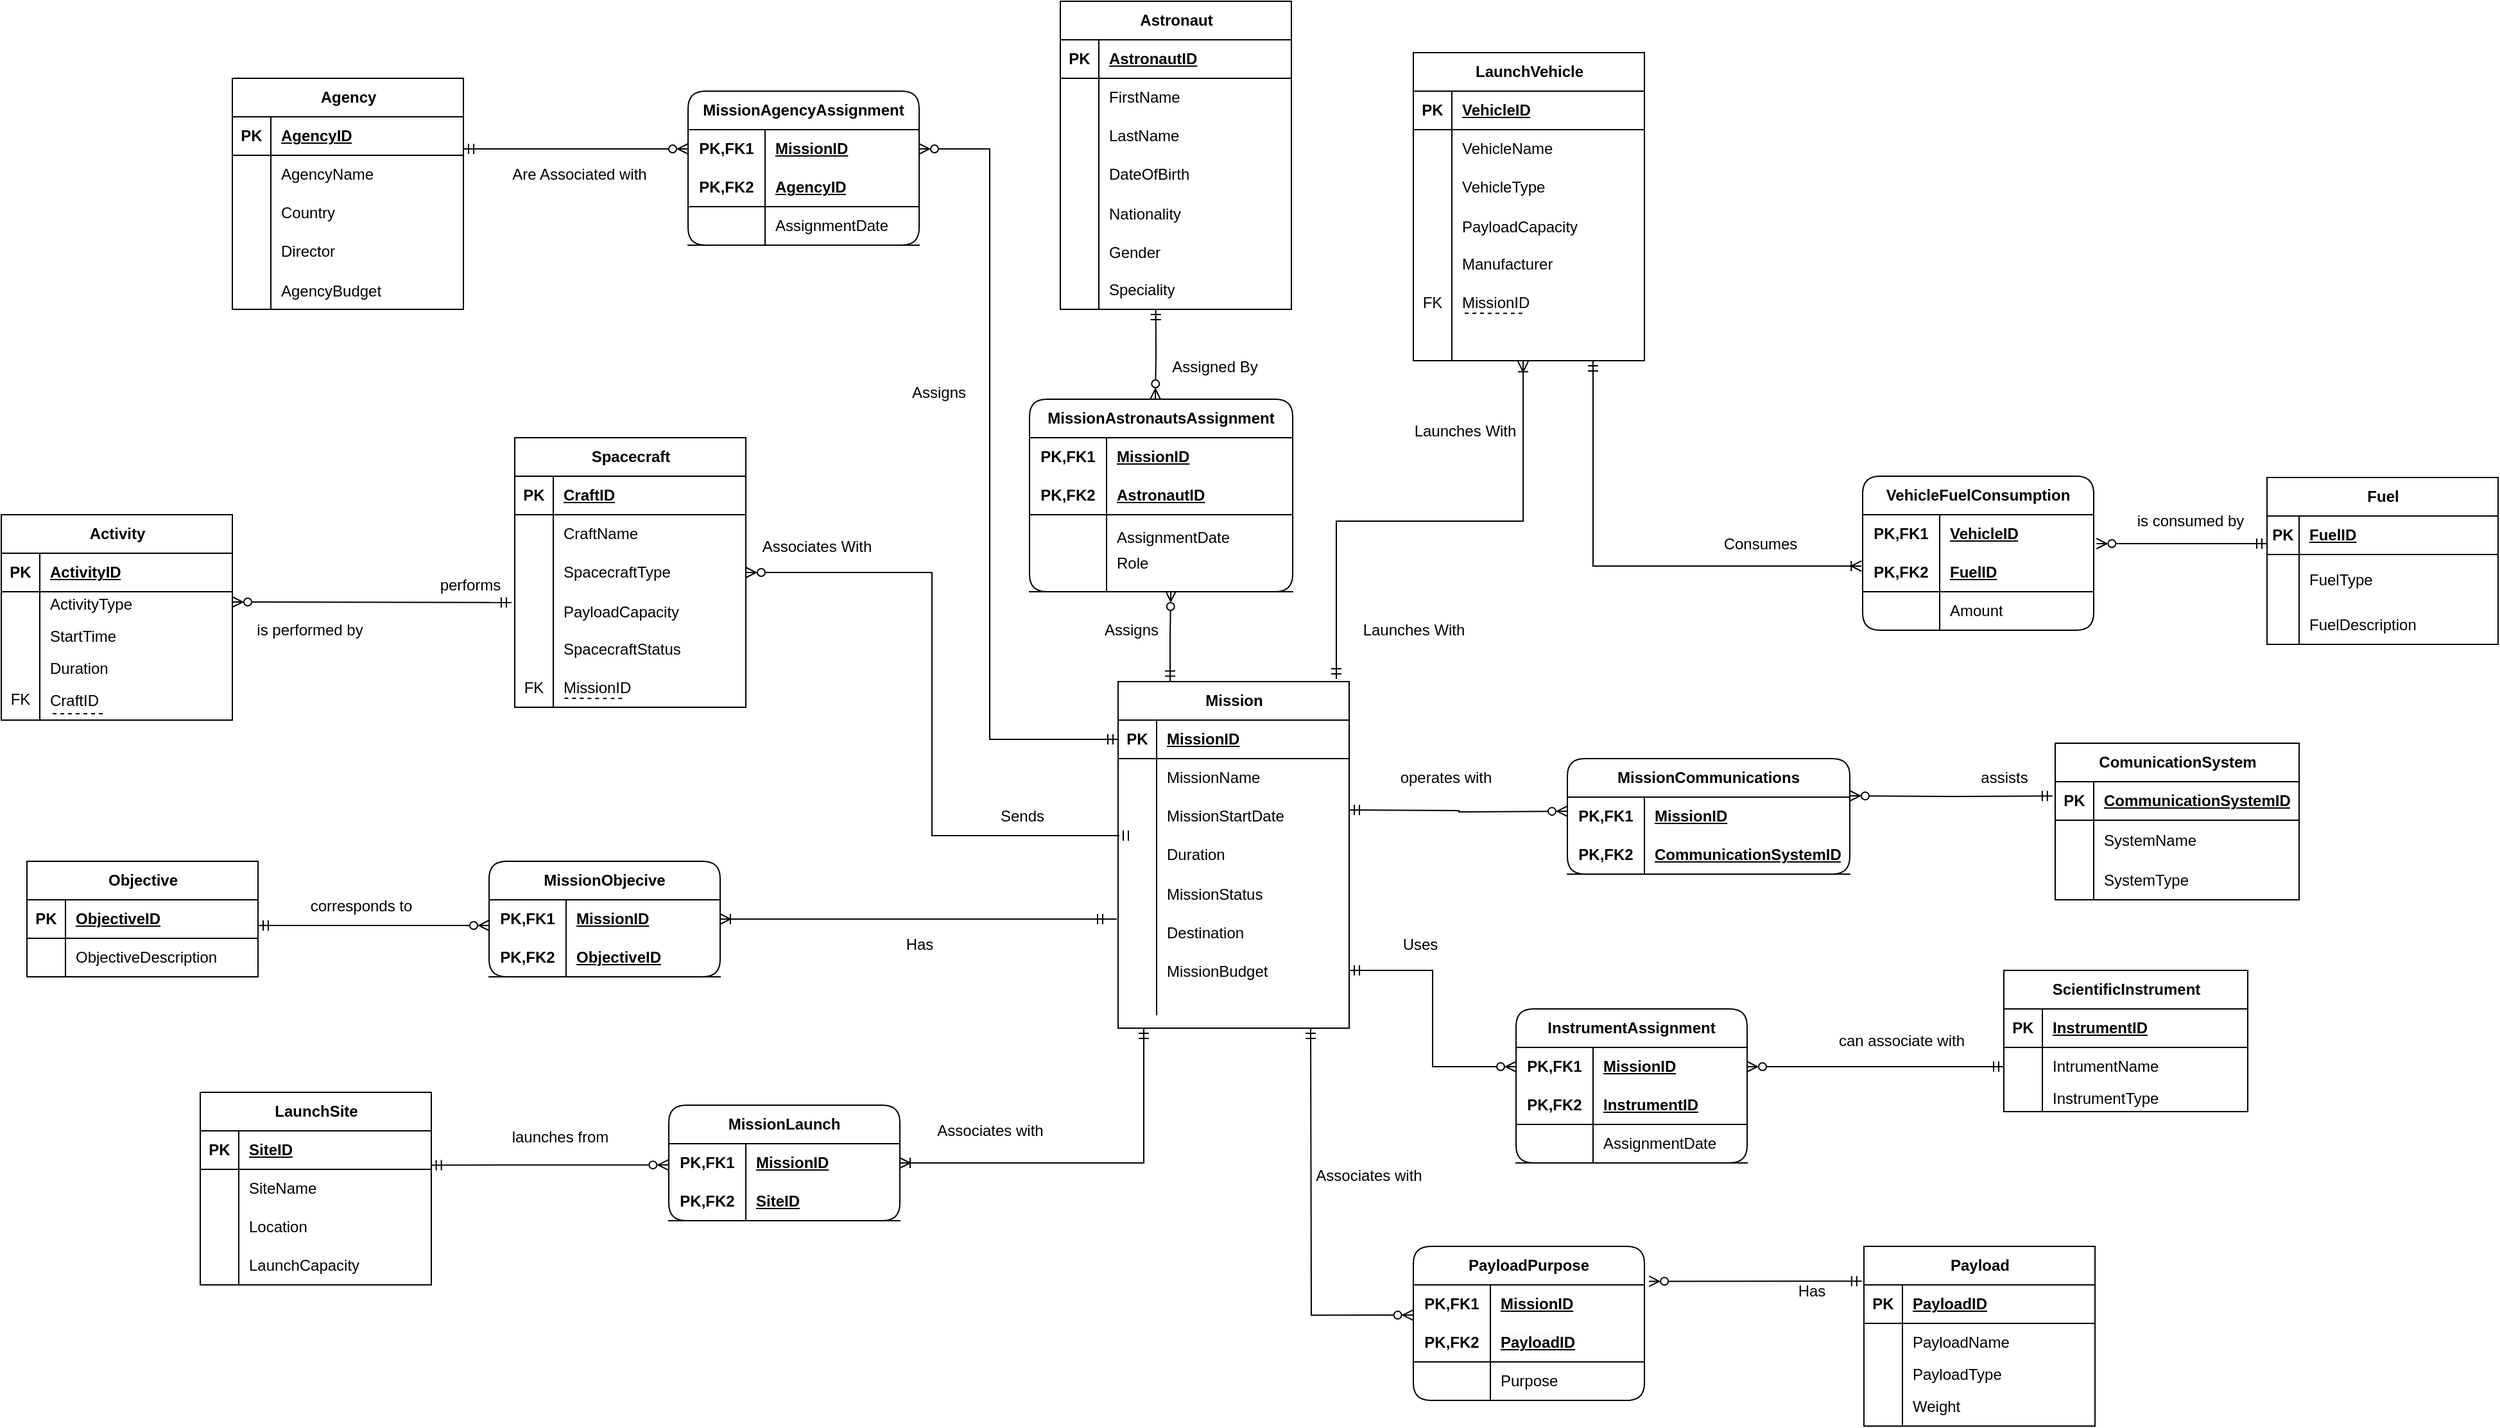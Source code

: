 <mxfile version="24.0.1" type="device">
  <diagram name="Page-1" id="iMHTu-0Ws9_J3dRZ0t5_">
    <mxGraphModel dx="2074" dy="684" grid="1" gridSize="10" guides="1" tooltips="1" connect="1" arrows="1" fold="1" page="1" pageScale="1" pageWidth="850" pageHeight="1100" math="0" shadow="0">
      <root>
        <mxCell id="0" />
        <mxCell id="1" parent="0" />
        <mxCell id="lzNK81BvW8B3Ud_5CoSu-154" value="Spacecraft" style="shape=table;startSize=30;container=1;collapsible=1;childLayout=tableLayout;fixedRows=1;rowLines=0;fontStyle=1;align=center;resizeLast=1;html=1;" parent="1" vertex="1">
          <mxGeometry x="-180" y="380" width="180" height="210" as="geometry">
            <mxRectangle x="-180" y="380" width="100" height="30" as="alternateBounds" />
          </mxGeometry>
        </mxCell>
        <mxCell id="lzNK81BvW8B3Ud_5CoSu-155" value="" style="shape=tableRow;horizontal=0;startSize=0;swimlaneHead=0;swimlaneBody=0;fillColor=none;collapsible=0;dropTarget=0;points=[[0,0.5],[1,0.5]];portConstraint=eastwest;top=0;left=0;right=0;bottom=1;" parent="lzNK81BvW8B3Ud_5CoSu-154" vertex="1">
          <mxGeometry y="30" width="180" height="30" as="geometry" />
        </mxCell>
        <mxCell id="lzNK81BvW8B3Ud_5CoSu-156" value="PK" style="shape=partialRectangle;connectable=0;fillColor=none;top=0;left=0;bottom=0;right=0;fontStyle=1;overflow=hidden;whiteSpace=wrap;html=1;" parent="lzNK81BvW8B3Ud_5CoSu-155" vertex="1">
          <mxGeometry width="30" height="30" as="geometry">
            <mxRectangle width="30" height="30" as="alternateBounds" />
          </mxGeometry>
        </mxCell>
        <mxCell id="lzNK81BvW8B3Ud_5CoSu-157" value="CraftID" style="shape=partialRectangle;connectable=0;fillColor=none;top=0;left=0;bottom=0;right=0;align=left;spacingLeft=6;fontStyle=5;overflow=hidden;whiteSpace=wrap;html=1;" parent="lzNK81BvW8B3Ud_5CoSu-155" vertex="1">
          <mxGeometry x="30" width="150" height="30" as="geometry">
            <mxRectangle width="150" height="30" as="alternateBounds" />
          </mxGeometry>
        </mxCell>
        <mxCell id="lzNK81BvW8B3Ud_5CoSu-158" value="" style="shape=tableRow;horizontal=0;startSize=0;swimlaneHead=0;swimlaneBody=0;fillColor=none;collapsible=0;dropTarget=0;points=[[0,0.5],[1,0.5]];portConstraint=eastwest;top=0;left=0;right=0;bottom=0;" parent="lzNK81BvW8B3Ud_5CoSu-154" vertex="1">
          <mxGeometry y="60" width="180" height="30" as="geometry" />
        </mxCell>
        <mxCell id="lzNK81BvW8B3Ud_5CoSu-159" value="" style="shape=partialRectangle;connectable=0;fillColor=none;top=0;left=0;bottom=0;right=0;editable=1;overflow=hidden;whiteSpace=wrap;html=1;" parent="lzNK81BvW8B3Ud_5CoSu-158" vertex="1">
          <mxGeometry width="30" height="30" as="geometry">
            <mxRectangle width="30" height="30" as="alternateBounds" />
          </mxGeometry>
        </mxCell>
        <mxCell id="lzNK81BvW8B3Ud_5CoSu-160" value="CraftName" style="shape=partialRectangle;connectable=0;fillColor=none;top=0;left=0;bottom=0;right=0;align=left;spacingLeft=6;overflow=hidden;whiteSpace=wrap;html=1;" parent="lzNK81BvW8B3Ud_5CoSu-158" vertex="1">
          <mxGeometry x="30" width="150" height="30" as="geometry">
            <mxRectangle width="150" height="30" as="alternateBounds" />
          </mxGeometry>
        </mxCell>
        <mxCell id="lzNK81BvW8B3Ud_5CoSu-161" value="" style="shape=tableRow;horizontal=0;startSize=0;swimlaneHead=0;swimlaneBody=0;fillColor=none;collapsible=0;dropTarget=0;points=[[0,0.5],[1,0.5]];portConstraint=eastwest;top=0;left=0;right=0;bottom=0;" parent="lzNK81BvW8B3Ud_5CoSu-154" vertex="1">
          <mxGeometry y="90" width="180" height="30" as="geometry" />
        </mxCell>
        <mxCell id="lzNK81BvW8B3Ud_5CoSu-162" value="" style="shape=partialRectangle;connectable=0;fillColor=none;top=0;left=0;bottom=0;right=0;editable=1;overflow=hidden;whiteSpace=wrap;html=1;" parent="lzNK81BvW8B3Ud_5CoSu-161" vertex="1">
          <mxGeometry width="30" height="30" as="geometry">
            <mxRectangle width="30" height="30" as="alternateBounds" />
          </mxGeometry>
        </mxCell>
        <mxCell id="lzNK81BvW8B3Ud_5CoSu-163" value="SpacecraftType" style="shape=partialRectangle;connectable=0;fillColor=none;top=0;left=0;bottom=0;right=0;align=left;spacingLeft=6;overflow=hidden;whiteSpace=wrap;html=1;" parent="lzNK81BvW8B3Ud_5CoSu-161" vertex="1">
          <mxGeometry x="30" width="150" height="30" as="geometry">
            <mxRectangle width="150" height="30" as="alternateBounds" />
          </mxGeometry>
        </mxCell>
        <mxCell id="lzNK81BvW8B3Ud_5CoSu-167" value="" style="shape=tableRow;horizontal=0;startSize=0;swimlaneHead=0;swimlaneBody=0;fillColor=none;collapsible=0;dropTarget=0;points=[[0,0.5],[1,0.5]];portConstraint=eastwest;top=0;left=0;right=0;bottom=0;" parent="lzNK81BvW8B3Ud_5CoSu-154" vertex="1">
          <mxGeometry y="120" width="180" height="30" as="geometry" />
        </mxCell>
        <mxCell id="lzNK81BvW8B3Ud_5CoSu-168" value="" style="shape=partialRectangle;connectable=0;fillColor=none;top=0;left=0;bottom=0;right=0;editable=1;overflow=hidden;" parent="lzNK81BvW8B3Ud_5CoSu-167" vertex="1">
          <mxGeometry width="30" height="30" as="geometry">
            <mxRectangle width="30" height="30" as="alternateBounds" />
          </mxGeometry>
        </mxCell>
        <mxCell id="lzNK81BvW8B3Ud_5CoSu-169" value="PayloadCapacity" style="shape=partialRectangle;connectable=0;fillColor=none;top=0;left=0;bottom=0;right=0;align=left;spacingLeft=6;overflow=hidden;" parent="lzNK81BvW8B3Ud_5CoSu-167" vertex="1">
          <mxGeometry x="30" width="150" height="30" as="geometry">
            <mxRectangle width="150" height="30" as="alternateBounds" />
          </mxGeometry>
        </mxCell>
        <mxCell id="lzNK81BvW8B3Ud_5CoSu-164" value="" style="shape=tableRow;horizontal=0;startSize=0;swimlaneHead=0;swimlaneBody=0;fillColor=none;collapsible=0;dropTarget=0;points=[[0,0.5],[1,0.5]];portConstraint=eastwest;top=0;left=0;right=0;bottom=0;" parent="lzNK81BvW8B3Ud_5CoSu-154" vertex="1">
          <mxGeometry y="150" width="180" height="30" as="geometry" />
        </mxCell>
        <mxCell id="lzNK81BvW8B3Ud_5CoSu-165" value="" style="shape=partialRectangle;connectable=0;fillColor=none;top=0;left=0;bottom=0;right=0;editable=1;overflow=hidden;whiteSpace=wrap;html=1;" parent="lzNK81BvW8B3Ud_5CoSu-164" vertex="1">
          <mxGeometry width="30" height="30" as="geometry">
            <mxRectangle width="30" height="30" as="alternateBounds" />
          </mxGeometry>
        </mxCell>
        <mxCell id="lzNK81BvW8B3Ud_5CoSu-166" value="SpacecraftStatus" style="shape=partialRectangle;connectable=0;fillColor=none;top=0;left=0;bottom=0;right=0;align=left;spacingLeft=6;overflow=hidden;whiteSpace=wrap;html=1;" parent="lzNK81BvW8B3Ud_5CoSu-164" vertex="1">
          <mxGeometry x="30" width="150" height="30" as="geometry">
            <mxRectangle width="150" height="30" as="alternateBounds" />
          </mxGeometry>
        </mxCell>
        <mxCell id="E0N3SUDtaOZ5l-hfDORY-104" style="shape=tableRow;horizontal=0;startSize=0;swimlaneHead=0;swimlaneBody=0;fillColor=none;collapsible=0;dropTarget=0;points=[[0,0.5],[1,0.5]];portConstraint=eastwest;top=0;left=0;right=0;bottom=0;" parent="lzNK81BvW8B3Ud_5CoSu-154" vertex="1">
          <mxGeometry y="180" width="180" height="30" as="geometry" />
        </mxCell>
        <mxCell id="E0N3SUDtaOZ5l-hfDORY-105" value="FK" style="shape=partialRectangle;connectable=0;fillColor=none;top=0;left=0;bottom=0;right=0;editable=1;overflow=hidden;whiteSpace=wrap;html=1;" parent="E0N3SUDtaOZ5l-hfDORY-104" vertex="1">
          <mxGeometry width="30" height="30" as="geometry">
            <mxRectangle width="30" height="30" as="alternateBounds" />
          </mxGeometry>
        </mxCell>
        <mxCell id="E0N3SUDtaOZ5l-hfDORY-106" value="MissionID" style="shape=partialRectangle;connectable=0;fillColor=none;top=0;left=0;bottom=0;right=0;align=left;spacingLeft=6;overflow=hidden;whiteSpace=wrap;html=1;" parent="E0N3SUDtaOZ5l-hfDORY-104" vertex="1">
          <mxGeometry x="30" width="150" height="30" as="geometry">
            <mxRectangle width="150" height="30" as="alternateBounds" />
          </mxGeometry>
        </mxCell>
        <mxCell id="lzNK81BvW8B3Ud_5CoSu-173" value="LaunchVehicle" style="shape=table;startSize=30;container=1;collapsible=1;childLayout=tableLayout;fixedRows=1;rowLines=0;fontStyle=1;align=center;resizeLast=1;html=1;" parent="1" vertex="1">
          <mxGeometry x="520" y="80" width="180" height="240" as="geometry">
            <mxRectangle x="60" y="90" width="120" height="30" as="alternateBounds" />
          </mxGeometry>
        </mxCell>
        <mxCell id="lzNK81BvW8B3Ud_5CoSu-174" value="" style="shape=tableRow;horizontal=0;startSize=0;swimlaneHead=0;swimlaneBody=0;fillColor=none;collapsible=0;dropTarget=0;points=[[0,0.5],[1,0.5]];portConstraint=eastwest;top=0;left=0;right=0;bottom=1;" parent="lzNK81BvW8B3Ud_5CoSu-173" vertex="1">
          <mxGeometry y="30" width="180" height="30" as="geometry" />
        </mxCell>
        <mxCell id="lzNK81BvW8B3Ud_5CoSu-175" value="PK" style="shape=partialRectangle;connectable=0;fillColor=none;top=0;left=0;bottom=0;right=0;fontStyle=1;overflow=hidden;whiteSpace=wrap;html=1;" parent="lzNK81BvW8B3Ud_5CoSu-174" vertex="1">
          <mxGeometry width="30" height="30" as="geometry">
            <mxRectangle width="30" height="30" as="alternateBounds" />
          </mxGeometry>
        </mxCell>
        <mxCell id="lzNK81BvW8B3Ud_5CoSu-176" value="VehicleID" style="shape=partialRectangle;connectable=0;fillColor=none;top=0;left=0;bottom=0;right=0;align=left;spacingLeft=6;fontStyle=5;overflow=hidden;whiteSpace=wrap;html=1;" parent="lzNK81BvW8B3Ud_5CoSu-174" vertex="1">
          <mxGeometry x="30" width="150" height="30" as="geometry">
            <mxRectangle width="150" height="30" as="alternateBounds" />
          </mxGeometry>
        </mxCell>
        <mxCell id="lzNK81BvW8B3Ud_5CoSu-177" value="" style="shape=tableRow;horizontal=0;startSize=0;swimlaneHead=0;swimlaneBody=0;fillColor=none;collapsible=0;dropTarget=0;points=[[0,0.5],[1,0.5]];portConstraint=eastwest;top=0;left=0;right=0;bottom=0;" parent="lzNK81BvW8B3Ud_5CoSu-173" vertex="1">
          <mxGeometry y="60" width="180" height="30" as="geometry" />
        </mxCell>
        <mxCell id="lzNK81BvW8B3Ud_5CoSu-178" value="" style="shape=partialRectangle;connectable=0;fillColor=none;top=0;left=0;bottom=0;right=0;editable=1;overflow=hidden;whiteSpace=wrap;html=1;" parent="lzNK81BvW8B3Ud_5CoSu-177" vertex="1">
          <mxGeometry width="30" height="30" as="geometry">
            <mxRectangle width="30" height="30" as="alternateBounds" />
          </mxGeometry>
        </mxCell>
        <mxCell id="lzNK81BvW8B3Ud_5CoSu-179" value="VehicleName" style="shape=partialRectangle;connectable=0;fillColor=none;top=0;left=0;bottom=0;right=0;align=left;spacingLeft=6;overflow=hidden;whiteSpace=wrap;html=1;" parent="lzNK81BvW8B3Ud_5CoSu-177" vertex="1">
          <mxGeometry x="30" width="150" height="30" as="geometry">
            <mxRectangle width="150" height="30" as="alternateBounds" />
          </mxGeometry>
        </mxCell>
        <mxCell id="lzNK81BvW8B3Ud_5CoSu-180" value="" style="shape=tableRow;horizontal=0;startSize=0;swimlaneHead=0;swimlaneBody=0;fillColor=none;collapsible=0;dropTarget=0;points=[[0,0.5],[1,0.5]];portConstraint=eastwest;top=0;left=0;right=0;bottom=0;" parent="lzNK81BvW8B3Ud_5CoSu-173" vertex="1">
          <mxGeometry y="90" width="180" height="30" as="geometry" />
        </mxCell>
        <mxCell id="lzNK81BvW8B3Ud_5CoSu-181" value="" style="shape=partialRectangle;connectable=0;fillColor=none;top=0;left=0;bottom=0;right=0;editable=1;overflow=hidden;whiteSpace=wrap;html=1;" parent="lzNK81BvW8B3Ud_5CoSu-180" vertex="1">
          <mxGeometry width="30" height="30" as="geometry">
            <mxRectangle width="30" height="30" as="alternateBounds" />
          </mxGeometry>
        </mxCell>
        <mxCell id="lzNK81BvW8B3Ud_5CoSu-182" value="VehicleType" style="shape=partialRectangle;connectable=0;fillColor=none;top=0;left=0;bottom=0;right=0;align=left;spacingLeft=6;overflow=hidden;whiteSpace=wrap;html=1;" parent="lzNK81BvW8B3Ud_5CoSu-180" vertex="1">
          <mxGeometry x="30" width="150" height="30" as="geometry">
            <mxRectangle width="150" height="30" as="alternateBounds" />
          </mxGeometry>
        </mxCell>
        <mxCell id="lzNK81BvW8B3Ud_5CoSu-186" value="" style="shape=tableRow;horizontal=0;startSize=0;swimlaneHead=0;swimlaneBody=0;fillColor=none;collapsible=0;dropTarget=0;points=[[0,0.5],[1,0.5]];portConstraint=eastwest;top=0;left=0;right=0;bottom=0;" parent="lzNK81BvW8B3Ud_5CoSu-173" vertex="1">
          <mxGeometry y="120" width="180" height="30" as="geometry" />
        </mxCell>
        <mxCell id="lzNK81BvW8B3Ud_5CoSu-187" value="" style="shape=partialRectangle;connectable=0;fillColor=none;top=0;left=0;bottom=0;right=0;editable=1;overflow=hidden;" parent="lzNK81BvW8B3Ud_5CoSu-186" vertex="1">
          <mxGeometry width="30" height="30" as="geometry">
            <mxRectangle width="30" height="30" as="alternateBounds" />
          </mxGeometry>
        </mxCell>
        <mxCell id="lzNK81BvW8B3Ud_5CoSu-188" value="PayloadCapacity" style="shape=partialRectangle;connectable=0;fillColor=none;top=0;left=0;bottom=0;right=0;align=left;spacingLeft=6;overflow=hidden;" parent="lzNK81BvW8B3Ud_5CoSu-186" vertex="1">
          <mxGeometry x="30" width="150" height="30" as="geometry">
            <mxRectangle width="150" height="30" as="alternateBounds" />
          </mxGeometry>
        </mxCell>
        <mxCell id="lzNK81BvW8B3Ud_5CoSu-183" value="" style="shape=tableRow;horizontal=0;startSize=0;swimlaneHead=0;swimlaneBody=0;fillColor=none;collapsible=0;dropTarget=0;points=[[0,0.5],[1,0.5]];portConstraint=eastwest;top=0;left=0;right=0;bottom=0;" parent="lzNK81BvW8B3Ud_5CoSu-173" vertex="1">
          <mxGeometry y="150" width="180" height="30" as="geometry" />
        </mxCell>
        <mxCell id="lzNK81BvW8B3Ud_5CoSu-184" value="" style="shape=partialRectangle;connectable=0;fillColor=none;top=0;left=0;bottom=0;right=0;editable=1;overflow=hidden;whiteSpace=wrap;html=1;" parent="lzNK81BvW8B3Ud_5CoSu-183" vertex="1">
          <mxGeometry width="30" height="30" as="geometry">
            <mxRectangle width="30" height="30" as="alternateBounds" />
          </mxGeometry>
        </mxCell>
        <mxCell id="lzNK81BvW8B3Ud_5CoSu-185" value="Manufacturer" style="shape=partialRectangle;connectable=0;fillColor=none;top=0;left=0;bottom=0;right=0;align=left;spacingLeft=6;overflow=hidden;whiteSpace=wrap;html=1;" parent="lzNK81BvW8B3Ud_5CoSu-183" vertex="1">
          <mxGeometry x="30" width="150" height="30" as="geometry">
            <mxRectangle width="150" height="30" as="alternateBounds" />
          </mxGeometry>
        </mxCell>
        <mxCell id="lzNK81BvW8B3Ud_5CoSu-189" value="" style="shape=tableRow;horizontal=0;startSize=0;swimlaneHead=0;swimlaneBody=0;fillColor=none;collapsible=0;dropTarget=0;points=[[0,0.5],[1,0.5]];portConstraint=eastwest;top=0;left=0;right=0;bottom=0;" parent="lzNK81BvW8B3Ud_5CoSu-173" vertex="1">
          <mxGeometry y="180" width="180" height="30" as="geometry" />
        </mxCell>
        <mxCell id="lzNK81BvW8B3Ud_5CoSu-190" value="FK" style="shape=partialRectangle;connectable=0;fillColor=none;top=0;left=0;bottom=0;right=0;fontStyle=0;overflow=hidden;whiteSpace=wrap;html=1;" parent="lzNK81BvW8B3Ud_5CoSu-189" vertex="1">
          <mxGeometry width="30" height="30" as="geometry">
            <mxRectangle width="30" height="30" as="alternateBounds" />
          </mxGeometry>
        </mxCell>
        <mxCell id="lzNK81BvW8B3Ud_5CoSu-191" value="MissionID" style="shape=partialRectangle;connectable=0;fillColor=none;top=0;left=0;bottom=0;right=0;align=left;spacingLeft=6;fontStyle=0;overflow=hidden;whiteSpace=wrap;html=1;" parent="lzNK81BvW8B3Ud_5CoSu-189" vertex="1">
          <mxGeometry x="30" width="150" height="30" as="geometry">
            <mxRectangle width="150" height="30" as="alternateBounds" />
          </mxGeometry>
        </mxCell>
        <mxCell id="lzNK81BvW8B3Ud_5CoSu-195" value="" style="shape=tableRow;horizontal=0;startSize=0;swimlaneHead=0;swimlaneBody=0;fillColor=none;collapsible=0;dropTarget=0;points=[[0,0.5],[1,0.5]];portConstraint=eastwest;top=0;left=0;right=0;bottom=0;" parent="lzNK81BvW8B3Ud_5CoSu-173" vertex="1">
          <mxGeometry y="210" width="180" height="30" as="geometry" />
        </mxCell>
        <mxCell id="lzNK81BvW8B3Ud_5CoSu-196" value="" style="shape=partialRectangle;connectable=0;fillColor=none;top=0;left=0;bottom=0;right=0;fontStyle=0;overflow=hidden;whiteSpace=wrap;html=1;" parent="lzNK81BvW8B3Ud_5CoSu-195" vertex="1">
          <mxGeometry width="30" height="30" as="geometry">
            <mxRectangle width="30" height="30" as="alternateBounds" />
          </mxGeometry>
        </mxCell>
        <mxCell id="lzNK81BvW8B3Ud_5CoSu-197" value="" style="shape=partialRectangle;connectable=0;fillColor=none;top=0;left=0;bottom=0;right=0;align=left;spacingLeft=6;fontStyle=0;overflow=hidden;whiteSpace=wrap;html=1;" parent="lzNK81BvW8B3Ud_5CoSu-195" vertex="1">
          <mxGeometry x="30" width="150" height="30" as="geometry">
            <mxRectangle width="150" height="30" as="alternateBounds" />
          </mxGeometry>
        </mxCell>
        <mxCell id="lzNK81BvW8B3Ud_5CoSu-299" value="LaunchSite" style="shape=table;startSize=30;container=1;collapsible=1;childLayout=tableLayout;fixedRows=1;rowLines=0;fontStyle=1;align=center;resizeLast=1;html=1;" parent="1" vertex="1">
          <mxGeometry x="-425" y="890" width="180" height="150" as="geometry">
            <mxRectangle x="-170" y="850" width="100" height="30" as="alternateBounds" />
          </mxGeometry>
        </mxCell>
        <mxCell id="lzNK81BvW8B3Ud_5CoSu-300" value="" style="shape=tableRow;horizontal=0;startSize=0;swimlaneHead=0;swimlaneBody=0;fillColor=none;collapsible=0;dropTarget=0;points=[[0,0.5],[1,0.5]];portConstraint=eastwest;top=0;left=0;right=0;bottom=1;" parent="lzNK81BvW8B3Ud_5CoSu-299" vertex="1">
          <mxGeometry y="30" width="180" height="30" as="geometry" />
        </mxCell>
        <mxCell id="lzNK81BvW8B3Ud_5CoSu-301" value="PK" style="shape=partialRectangle;connectable=0;fillColor=none;top=0;left=0;bottom=0;right=0;fontStyle=1;overflow=hidden;whiteSpace=wrap;html=1;" parent="lzNK81BvW8B3Ud_5CoSu-300" vertex="1">
          <mxGeometry width="30" height="30" as="geometry">
            <mxRectangle width="30" height="30" as="alternateBounds" />
          </mxGeometry>
        </mxCell>
        <mxCell id="lzNK81BvW8B3Ud_5CoSu-302" value="SiteID" style="shape=partialRectangle;connectable=0;fillColor=none;top=0;left=0;bottom=0;right=0;align=left;spacingLeft=6;fontStyle=5;overflow=hidden;whiteSpace=wrap;html=1;" parent="lzNK81BvW8B3Ud_5CoSu-300" vertex="1">
          <mxGeometry x="30" width="150" height="30" as="geometry">
            <mxRectangle width="150" height="30" as="alternateBounds" />
          </mxGeometry>
        </mxCell>
        <mxCell id="lzNK81BvW8B3Ud_5CoSu-303" value="" style="shape=tableRow;horizontal=0;startSize=0;swimlaneHead=0;swimlaneBody=0;fillColor=none;collapsible=0;dropTarget=0;points=[[0,0.5],[1,0.5]];portConstraint=eastwest;top=0;left=0;right=0;bottom=0;" parent="lzNK81BvW8B3Ud_5CoSu-299" vertex="1">
          <mxGeometry y="60" width="180" height="30" as="geometry" />
        </mxCell>
        <mxCell id="lzNK81BvW8B3Ud_5CoSu-304" value="" style="shape=partialRectangle;connectable=0;fillColor=none;top=0;left=0;bottom=0;right=0;editable=1;overflow=hidden;whiteSpace=wrap;html=1;" parent="lzNK81BvW8B3Ud_5CoSu-303" vertex="1">
          <mxGeometry width="30" height="30" as="geometry">
            <mxRectangle width="30" height="30" as="alternateBounds" />
          </mxGeometry>
        </mxCell>
        <mxCell id="lzNK81BvW8B3Ud_5CoSu-305" value="SiteName" style="shape=partialRectangle;connectable=0;fillColor=none;top=0;left=0;bottom=0;right=0;align=left;spacingLeft=6;overflow=hidden;whiteSpace=wrap;html=1;" parent="lzNK81BvW8B3Ud_5CoSu-303" vertex="1">
          <mxGeometry x="30" width="150" height="30" as="geometry">
            <mxRectangle width="150" height="30" as="alternateBounds" />
          </mxGeometry>
        </mxCell>
        <mxCell id="lzNK81BvW8B3Ud_5CoSu-306" value="" style="shape=tableRow;horizontal=0;startSize=0;swimlaneHead=0;swimlaneBody=0;fillColor=none;collapsible=0;dropTarget=0;points=[[0,0.5],[1,0.5]];portConstraint=eastwest;top=0;left=0;right=0;bottom=0;" parent="lzNK81BvW8B3Ud_5CoSu-299" vertex="1">
          <mxGeometry y="90" width="180" height="30" as="geometry" />
        </mxCell>
        <mxCell id="lzNK81BvW8B3Ud_5CoSu-307" value="" style="shape=partialRectangle;connectable=0;fillColor=none;top=0;left=0;bottom=0;right=0;editable=1;overflow=hidden;whiteSpace=wrap;html=1;" parent="lzNK81BvW8B3Ud_5CoSu-306" vertex="1">
          <mxGeometry width="30" height="30" as="geometry">
            <mxRectangle width="30" height="30" as="alternateBounds" />
          </mxGeometry>
        </mxCell>
        <mxCell id="lzNK81BvW8B3Ud_5CoSu-308" value="Location" style="shape=partialRectangle;connectable=0;fillColor=none;top=0;left=0;bottom=0;right=0;align=left;spacingLeft=6;overflow=hidden;whiteSpace=wrap;html=1;" parent="lzNK81BvW8B3Ud_5CoSu-306" vertex="1">
          <mxGeometry x="30" width="150" height="30" as="geometry">
            <mxRectangle width="150" height="30" as="alternateBounds" />
          </mxGeometry>
        </mxCell>
        <mxCell id="lzNK81BvW8B3Ud_5CoSu-309" value="" style="shape=tableRow;horizontal=0;startSize=0;swimlaneHead=0;swimlaneBody=0;fillColor=none;collapsible=0;dropTarget=0;points=[[0,0.5],[1,0.5]];portConstraint=eastwest;top=0;left=0;right=0;bottom=0;" parent="lzNK81BvW8B3Ud_5CoSu-299" vertex="1">
          <mxGeometry y="120" width="180" height="30" as="geometry" />
        </mxCell>
        <mxCell id="lzNK81BvW8B3Ud_5CoSu-310" value="" style="shape=partialRectangle;connectable=0;fillColor=none;top=0;left=0;bottom=0;right=0;editable=1;overflow=hidden;whiteSpace=wrap;html=1;" parent="lzNK81BvW8B3Ud_5CoSu-309" vertex="1">
          <mxGeometry width="30" height="30" as="geometry">
            <mxRectangle width="30" height="30" as="alternateBounds" />
          </mxGeometry>
        </mxCell>
        <mxCell id="lzNK81BvW8B3Ud_5CoSu-311" value="LaunchCapacity" style="shape=partialRectangle;connectable=0;fillColor=none;top=0;left=0;bottom=0;right=0;align=left;spacingLeft=6;overflow=hidden;whiteSpace=wrap;html=1;" parent="lzNK81BvW8B3Ud_5CoSu-309" vertex="1">
          <mxGeometry x="30" width="150" height="30" as="geometry">
            <mxRectangle width="150" height="30" as="alternateBounds" />
          </mxGeometry>
        </mxCell>
        <mxCell id="lzNK81BvW8B3Ud_5CoSu-338" value="ComunicationSystem" style="shape=table;startSize=30;container=1;collapsible=1;childLayout=tableLayout;fixedRows=1;rowLines=0;fontStyle=1;align=center;resizeLast=1;html=1;" parent="1" vertex="1">
          <mxGeometry x="1020" y="618" width="190" height="122" as="geometry">
            <mxRectangle x="470" y="320" width="150" height="30" as="alternateBounds" />
          </mxGeometry>
        </mxCell>
        <mxCell id="lzNK81BvW8B3Ud_5CoSu-339" value="" style="shape=tableRow;horizontal=0;startSize=0;swimlaneHead=0;swimlaneBody=0;fillColor=none;collapsible=0;dropTarget=0;points=[[0,0.5],[1,0.5]];portConstraint=eastwest;top=0;left=0;right=0;bottom=1;" parent="lzNK81BvW8B3Ud_5CoSu-338" vertex="1">
          <mxGeometry y="30" width="190" height="30" as="geometry" />
        </mxCell>
        <mxCell id="lzNK81BvW8B3Ud_5CoSu-340" value="PK" style="shape=partialRectangle;connectable=0;fillColor=none;top=0;left=0;bottom=0;right=0;fontStyle=1;overflow=hidden;whiteSpace=wrap;html=1;" parent="lzNK81BvW8B3Ud_5CoSu-339" vertex="1">
          <mxGeometry width="30" height="30" as="geometry">
            <mxRectangle width="30" height="30" as="alternateBounds" />
          </mxGeometry>
        </mxCell>
        <mxCell id="lzNK81BvW8B3Ud_5CoSu-341" value="CommunicationSystemID" style="shape=partialRectangle;connectable=0;fillColor=none;top=0;left=0;bottom=0;right=0;align=left;spacingLeft=6;fontStyle=5;overflow=hidden;whiteSpace=wrap;html=1;" parent="lzNK81BvW8B3Ud_5CoSu-339" vertex="1">
          <mxGeometry x="30" width="160" height="30" as="geometry">
            <mxRectangle width="160" height="30" as="alternateBounds" />
          </mxGeometry>
        </mxCell>
        <mxCell id="lzNK81BvW8B3Ud_5CoSu-342" value="" style="shape=tableRow;horizontal=0;startSize=0;swimlaneHead=0;swimlaneBody=0;fillColor=none;collapsible=0;dropTarget=0;points=[[0,0.5],[1,0.5]];portConstraint=eastwest;top=0;left=0;right=0;bottom=0;" parent="lzNK81BvW8B3Ud_5CoSu-338" vertex="1">
          <mxGeometry y="60" width="190" height="32" as="geometry" />
        </mxCell>
        <mxCell id="lzNK81BvW8B3Ud_5CoSu-343" value="" style="shape=partialRectangle;connectable=0;fillColor=none;top=0;left=0;bottom=0;right=0;editable=1;overflow=hidden;whiteSpace=wrap;html=1;" parent="lzNK81BvW8B3Ud_5CoSu-342" vertex="1">
          <mxGeometry width="30" height="32" as="geometry">
            <mxRectangle width="30" height="32" as="alternateBounds" />
          </mxGeometry>
        </mxCell>
        <mxCell id="lzNK81BvW8B3Ud_5CoSu-344" value="SystemName" style="shape=partialRectangle;connectable=0;fillColor=none;top=0;left=0;bottom=0;right=0;align=left;spacingLeft=6;overflow=hidden;whiteSpace=wrap;html=1;" parent="lzNK81BvW8B3Ud_5CoSu-342" vertex="1">
          <mxGeometry x="30" width="160" height="32" as="geometry">
            <mxRectangle width="160" height="32" as="alternateBounds" />
          </mxGeometry>
        </mxCell>
        <mxCell id="lzNK81BvW8B3Ud_5CoSu-345" value="" style="shape=tableRow;horizontal=0;startSize=0;swimlaneHead=0;swimlaneBody=0;fillColor=none;collapsible=0;dropTarget=0;points=[[0,0.5],[1,0.5]];portConstraint=eastwest;top=0;left=0;right=0;bottom=0;" parent="lzNK81BvW8B3Ud_5CoSu-338" vertex="1">
          <mxGeometry y="92" width="190" height="30" as="geometry" />
        </mxCell>
        <mxCell id="lzNK81BvW8B3Ud_5CoSu-346" value="" style="shape=partialRectangle;connectable=0;fillColor=none;top=0;left=0;bottom=0;right=0;editable=1;overflow=hidden;whiteSpace=wrap;html=1;" parent="lzNK81BvW8B3Ud_5CoSu-345" vertex="1">
          <mxGeometry width="30" height="30" as="geometry">
            <mxRectangle width="30" height="30" as="alternateBounds" />
          </mxGeometry>
        </mxCell>
        <mxCell id="lzNK81BvW8B3Ud_5CoSu-347" value="SystemType" style="shape=partialRectangle;connectable=0;fillColor=none;top=0;left=0;bottom=0;right=0;align=left;spacingLeft=6;overflow=hidden;whiteSpace=wrap;html=1;" parent="lzNK81BvW8B3Ud_5CoSu-345" vertex="1">
          <mxGeometry x="30" width="160" height="30" as="geometry">
            <mxRectangle width="160" height="30" as="alternateBounds" />
          </mxGeometry>
        </mxCell>
        <mxCell id="lzNK81BvW8B3Ud_5CoSu-354" value="ScientificInstrument" style="shape=table;startSize=30;container=1;collapsible=1;childLayout=tableLayout;fixedRows=1;rowLines=0;fontStyle=1;align=center;resizeLast=1;html=1;" parent="1" vertex="1">
          <mxGeometry x="980" y="795" width="190" height="110" as="geometry">
            <mxRectangle x="470" y="320" width="150" height="30" as="alternateBounds" />
          </mxGeometry>
        </mxCell>
        <mxCell id="lzNK81BvW8B3Ud_5CoSu-355" value="" style="shape=tableRow;horizontal=0;startSize=0;swimlaneHead=0;swimlaneBody=0;fillColor=none;collapsible=0;dropTarget=0;points=[[0,0.5],[1,0.5]];portConstraint=eastwest;top=0;left=0;right=0;bottom=1;" parent="lzNK81BvW8B3Ud_5CoSu-354" vertex="1">
          <mxGeometry y="30" width="190" height="30" as="geometry" />
        </mxCell>
        <mxCell id="lzNK81BvW8B3Ud_5CoSu-356" value="PK" style="shape=partialRectangle;connectable=0;fillColor=none;top=0;left=0;bottom=0;right=0;fontStyle=1;overflow=hidden;whiteSpace=wrap;html=1;" parent="lzNK81BvW8B3Ud_5CoSu-355" vertex="1">
          <mxGeometry width="30" height="30" as="geometry">
            <mxRectangle width="30" height="30" as="alternateBounds" />
          </mxGeometry>
        </mxCell>
        <mxCell id="lzNK81BvW8B3Ud_5CoSu-357" value="InstrumentID" style="shape=partialRectangle;connectable=0;fillColor=none;top=0;left=0;bottom=0;right=0;align=left;spacingLeft=6;fontStyle=5;overflow=hidden;whiteSpace=wrap;html=1;" parent="lzNK81BvW8B3Ud_5CoSu-355" vertex="1">
          <mxGeometry x="30" width="160" height="30" as="geometry">
            <mxRectangle width="160" height="30" as="alternateBounds" />
          </mxGeometry>
        </mxCell>
        <mxCell id="lzNK81BvW8B3Ud_5CoSu-358" value="" style="shape=tableRow;horizontal=0;startSize=0;swimlaneHead=0;swimlaneBody=0;fillColor=none;collapsible=0;dropTarget=0;points=[[0,0.5],[1,0.5]];portConstraint=eastwest;top=0;left=0;right=0;bottom=0;" parent="lzNK81BvW8B3Ud_5CoSu-354" vertex="1">
          <mxGeometry y="60" width="190" height="30" as="geometry" />
        </mxCell>
        <mxCell id="lzNK81BvW8B3Ud_5CoSu-359" value="" style="shape=partialRectangle;connectable=0;fillColor=none;top=0;left=0;bottom=0;right=0;editable=1;overflow=hidden;whiteSpace=wrap;html=1;" parent="lzNK81BvW8B3Ud_5CoSu-358" vertex="1">
          <mxGeometry width="30" height="30" as="geometry">
            <mxRectangle width="30" height="30" as="alternateBounds" />
          </mxGeometry>
        </mxCell>
        <mxCell id="lzNK81BvW8B3Ud_5CoSu-360" value="IntrumentName" style="shape=partialRectangle;connectable=0;fillColor=none;top=0;left=0;bottom=0;right=0;align=left;spacingLeft=6;overflow=hidden;whiteSpace=wrap;html=1;" parent="lzNK81BvW8B3Ud_5CoSu-358" vertex="1">
          <mxGeometry x="30" width="160" height="30" as="geometry">
            <mxRectangle width="160" height="30" as="alternateBounds" />
          </mxGeometry>
        </mxCell>
        <mxCell id="lzNK81BvW8B3Ud_5CoSu-361" value="" style="shape=tableRow;horizontal=0;startSize=0;swimlaneHead=0;swimlaneBody=0;fillColor=none;collapsible=0;dropTarget=0;points=[[0,0.5],[1,0.5]];portConstraint=eastwest;top=0;left=0;right=0;bottom=0;" parent="lzNK81BvW8B3Ud_5CoSu-354" vertex="1">
          <mxGeometry y="90" width="190" height="20" as="geometry" />
        </mxCell>
        <mxCell id="lzNK81BvW8B3Ud_5CoSu-362" value="" style="shape=partialRectangle;connectable=0;fillColor=none;top=0;left=0;bottom=0;right=0;editable=1;overflow=hidden;whiteSpace=wrap;html=1;" parent="lzNK81BvW8B3Ud_5CoSu-361" vertex="1">
          <mxGeometry width="30" height="20" as="geometry">
            <mxRectangle width="30" height="20" as="alternateBounds" />
          </mxGeometry>
        </mxCell>
        <mxCell id="lzNK81BvW8B3Ud_5CoSu-363" value="InstrumentType" style="shape=partialRectangle;connectable=0;fillColor=none;top=0;left=0;bottom=0;right=0;align=left;spacingLeft=6;overflow=hidden;whiteSpace=wrap;html=1;" parent="lzNK81BvW8B3Ud_5CoSu-361" vertex="1">
          <mxGeometry x="30" width="160" height="20" as="geometry">
            <mxRectangle width="160" height="20" as="alternateBounds" />
          </mxGeometry>
        </mxCell>
        <mxCell id="lzNK81BvW8B3Ud_5CoSu-367" value="Objective" style="shape=table;startSize=30;container=1;collapsible=1;childLayout=tableLayout;fixedRows=1;rowLines=0;fontStyle=1;align=center;resizeLast=1;html=1;rounded=0;" parent="1" vertex="1">
          <mxGeometry x="-560" y="710" width="180" height="90" as="geometry">
            <mxRectangle x="-140" y="660" width="130" height="30" as="alternateBounds" />
          </mxGeometry>
        </mxCell>
        <mxCell id="lzNK81BvW8B3Ud_5CoSu-368" value="" style="shape=tableRow;horizontal=0;startSize=0;swimlaneHead=0;swimlaneBody=0;fillColor=none;collapsible=0;dropTarget=0;points=[[0,0.5],[1,0.5]];portConstraint=eastwest;top=0;left=0;right=0;bottom=1;" parent="lzNK81BvW8B3Ud_5CoSu-367" vertex="1">
          <mxGeometry y="30" width="180" height="30" as="geometry" />
        </mxCell>
        <mxCell id="lzNK81BvW8B3Ud_5CoSu-369" value="PK" style="shape=partialRectangle;connectable=0;fillColor=none;top=0;left=0;bottom=0;right=0;fontStyle=1;overflow=hidden;whiteSpace=wrap;html=1;" parent="lzNK81BvW8B3Ud_5CoSu-368" vertex="1">
          <mxGeometry width="30" height="30" as="geometry">
            <mxRectangle width="30" height="30" as="alternateBounds" />
          </mxGeometry>
        </mxCell>
        <mxCell id="lzNK81BvW8B3Ud_5CoSu-370" value="ObjectiveID" style="shape=partialRectangle;connectable=0;fillColor=none;top=0;left=0;bottom=0;right=0;align=left;spacingLeft=6;fontStyle=5;overflow=hidden;whiteSpace=wrap;html=1;" parent="lzNK81BvW8B3Ud_5CoSu-368" vertex="1">
          <mxGeometry x="30" width="150" height="30" as="geometry">
            <mxRectangle width="150" height="30" as="alternateBounds" />
          </mxGeometry>
        </mxCell>
        <mxCell id="lzNK81BvW8B3Ud_5CoSu-371" value="" style="shape=tableRow;horizontal=0;startSize=0;swimlaneHead=0;swimlaneBody=0;fillColor=none;collapsible=0;dropTarget=0;points=[[0,0.5],[1,0.5]];portConstraint=eastwest;top=0;left=0;right=0;bottom=0;" parent="lzNK81BvW8B3Ud_5CoSu-367" vertex="1">
          <mxGeometry y="60" width="180" height="30" as="geometry" />
        </mxCell>
        <mxCell id="lzNK81BvW8B3Ud_5CoSu-372" value="" style="shape=partialRectangle;connectable=0;fillColor=none;top=0;left=0;bottom=0;right=0;editable=1;overflow=hidden;whiteSpace=wrap;html=1;" parent="lzNK81BvW8B3Ud_5CoSu-371" vertex="1">
          <mxGeometry width="30" height="30" as="geometry">
            <mxRectangle width="30" height="30" as="alternateBounds" />
          </mxGeometry>
        </mxCell>
        <mxCell id="lzNK81BvW8B3Ud_5CoSu-373" value="ObjectiveDescription" style="shape=partialRectangle;connectable=0;fillColor=none;top=0;left=0;bottom=0;right=0;align=left;spacingLeft=6;overflow=hidden;whiteSpace=wrap;html=1;" parent="lzNK81BvW8B3Ud_5CoSu-371" vertex="1">
          <mxGeometry x="30" width="150" height="30" as="geometry">
            <mxRectangle width="150" height="30" as="alternateBounds" />
          </mxGeometry>
        </mxCell>
        <mxCell id="lzNK81BvW8B3Ud_5CoSu-518" style="edgeStyle=orthogonalEdgeStyle;rounded=0;orthogonalLoop=1;jettySize=auto;html=1;entryX=1;entryY=0.5;entryDx=0;entryDy=0;endArrow=ERmandOne;endFill=0;startArrow=ERoneToMany;startFill=0;exitX=0;exitY=0.25;exitDx=0;exitDy=0;" parent="1" source="lzNK81BvW8B3Ud_5CoSu-393" edge="1">
          <mxGeometry relative="1" as="geometry" />
        </mxCell>
        <mxCell id="lzNK81BvW8B3Ud_5CoSu-380" value="Payload" style="shape=table;startSize=30;container=1;collapsible=1;childLayout=tableLayout;fixedRows=1;rowLines=0;fontStyle=1;align=center;resizeLast=1;html=1;" parent="1" vertex="1">
          <mxGeometry x="871" y="1010" width="180" height="140" as="geometry" />
        </mxCell>
        <mxCell id="lzNK81BvW8B3Ud_5CoSu-381" value="" style="shape=tableRow;horizontal=0;startSize=0;swimlaneHead=0;swimlaneBody=0;fillColor=none;collapsible=0;dropTarget=0;points=[[0,0.5],[1,0.5]];portConstraint=eastwest;top=0;left=0;right=0;bottom=1;" parent="lzNK81BvW8B3Ud_5CoSu-380" vertex="1">
          <mxGeometry y="30" width="180" height="30" as="geometry" />
        </mxCell>
        <mxCell id="lzNK81BvW8B3Ud_5CoSu-382" value="PK" style="shape=partialRectangle;connectable=0;fillColor=none;top=0;left=0;bottom=0;right=0;fontStyle=1;overflow=hidden;whiteSpace=wrap;html=1;" parent="lzNK81BvW8B3Ud_5CoSu-381" vertex="1">
          <mxGeometry width="30" height="30" as="geometry">
            <mxRectangle width="30" height="30" as="alternateBounds" />
          </mxGeometry>
        </mxCell>
        <mxCell id="lzNK81BvW8B3Ud_5CoSu-383" value="PayloadID" style="shape=partialRectangle;connectable=0;fillColor=none;top=0;left=0;bottom=0;right=0;align=left;spacingLeft=6;fontStyle=5;overflow=hidden;whiteSpace=wrap;html=1;" parent="lzNK81BvW8B3Ud_5CoSu-381" vertex="1">
          <mxGeometry x="30" width="150" height="30" as="geometry">
            <mxRectangle width="150" height="30" as="alternateBounds" />
          </mxGeometry>
        </mxCell>
        <mxCell id="lzNK81BvW8B3Ud_5CoSu-384" value="" style="shape=tableRow;horizontal=0;startSize=0;swimlaneHead=0;swimlaneBody=0;fillColor=none;collapsible=0;dropTarget=0;points=[[0,0.5],[1,0.5]];portConstraint=eastwest;top=0;left=0;right=0;bottom=0;" parent="lzNK81BvW8B3Ud_5CoSu-380" vertex="1">
          <mxGeometry y="60" width="180" height="30" as="geometry" />
        </mxCell>
        <mxCell id="lzNK81BvW8B3Ud_5CoSu-385" value="" style="shape=partialRectangle;connectable=0;fillColor=none;top=0;left=0;bottom=0;right=0;editable=1;overflow=hidden;whiteSpace=wrap;html=1;" parent="lzNK81BvW8B3Ud_5CoSu-384" vertex="1">
          <mxGeometry width="30" height="30" as="geometry">
            <mxRectangle width="30" height="30" as="alternateBounds" />
          </mxGeometry>
        </mxCell>
        <mxCell id="lzNK81BvW8B3Ud_5CoSu-386" value="PayloadName" style="shape=partialRectangle;connectable=0;fillColor=none;top=0;left=0;bottom=0;right=0;align=left;spacingLeft=6;overflow=hidden;whiteSpace=wrap;html=1;" parent="lzNK81BvW8B3Ud_5CoSu-384" vertex="1">
          <mxGeometry x="30" width="150" height="30" as="geometry">
            <mxRectangle width="150" height="30" as="alternateBounds" />
          </mxGeometry>
        </mxCell>
        <mxCell id="lzNK81BvW8B3Ud_5CoSu-387" value="" style="shape=tableRow;horizontal=0;startSize=0;swimlaneHead=0;swimlaneBody=0;fillColor=none;collapsible=0;dropTarget=0;points=[[0,0.5],[1,0.5]];portConstraint=eastwest;top=0;left=0;right=0;bottom=0;" parent="lzNK81BvW8B3Ud_5CoSu-380" vertex="1">
          <mxGeometry y="90" width="180" height="20" as="geometry" />
        </mxCell>
        <mxCell id="lzNK81BvW8B3Ud_5CoSu-388" value="" style="shape=partialRectangle;connectable=0;fillColor=none;top=0;left=0;bottom=0;right=0;editable=1;overflow=hidden;whiteSpace=wrap;html=1;" parent="lzNK81BvW8B3Ud_5CoSu-387" vertex="1">
          <mxGeometry width="30" height="20" as="geometry">
            <mxRectangle width="30" height="20" as="alternateBounds" />
          </mxGeometry>
        </mxCell>
        <mxCell id="lzNK81BvW8B3Ud_5CoSu-389" value="PayloadType" style="shape=partialRectangle;connectable=0;fillColor=none;top=0;left=0;bottom=0;right=0;align=left;spacingLeft=6;overflow=hidden;whiteSpace=wrap;html=1;" parent="lzNK81BvW8B3Ud_5CoSu-387" vertex="1">
          <mxGeometry x="30" width="150" height="20" as="geometry">
            <mxRectangle width="150" height="20" as="alternateBounds" />
          </mxGeometry>
        </mxCell>
        <mxCell id="lzNK81BvW8B3Ud_5CoSu-390" value="" style="shape=tableRow;horizontal=0;startSize=0;swimlaneHead=0;swimlaneBody=0;fillColor=none;collapsible=0;dropTarget=0;points=[[0,0.5],[1,0.5]];portConstraint=eastwest;top=0;left=0;right=0;bottom=0;" parent="lzNK81BvW8B3Ud_5CoSu-380" vertex="1">
          <mxGeometry y="110" width="180" height="30" as="geometry" />
        </mxCell>
        <mxCell id="lzNK81BvW8B3Ud_5CoSu-391" value="" style="shape=partialRectangle;connectable=0;fillColor=none;top=0;left=0;bottom=0;right=0;editable=1;overflow=hidden;whiteSpace=wrap;html=1;" parent="lzNK81BvW8B3Ud_5CoSu-390" vertex="1">
          <mxGeometry width="30" height="30" as="geometry">
            <mxRectangle width="30" height="30" as="alternateBounds" />
          </mxGeometry>
        </mxCell>
        <mxCell id="lzNK81BvW8B3Ud_5CoSu-392" value="Weight" style="shape=partialRectangle;connectable=0;fillColor=none;top=0;left=0;bottom=0;right=0;align=left;spacingLeft=6;overflow=hidden;whiteSpace=wrap;html=1;" parent="lzNK81BvW8B3Ud_5CoSu-390" vertex="1">
          <mxGeometry x="30" width="150" height="30" as="geometry">
            <mxRectangle width="150" height="30" as="alternateBounds" />
          </mxGeometry>
        </mxCell>
        <mxCell id="lzNK81BvW8B3Ud_5CoSu-393" value="PayloadPurpose" style="shape=table;startSize=30;container=1;collapsible=1;childLayout=tableLayout;fixedRows=1;rowLines=0;fontStyle=1;align=center;resizeLast=1;html=1;whiteSpace=wrap;rounded=1;" parent="1" vertex="1">
          <mxGeometry x="520" y="1010" width="180" height="120" as="geometry" />
        </mxCell>
        <mxCell id="lzNK81BvW8B3Ud_5CoSu-394" value="" style="shape=tableRow;horizontal=0;startSize=0;swimlaneHead=0;swimlaneBody=0;fillColor=none;collapsible=0;dropTarget=0;points=[[0,0.5],[1,0.5]];portConstraint=eastwest;top=0;left=0;right=0;bottom=0;html=1;" parent="lzNK81BvW8B3Ud_5CoSu-393" vertex="1">
          <mxGeometry y="30" width="180" height="30" as="geometry" />
        </mxCell>
        <mxCell id="lzNK81BvW8B3Ud_5CoSu-395" value="PK,FK1" style="shape=partialRectangle;connectable=0;fillColor=none;top=0;left=0;bottom=0;right=0;fontStyle=1;overflow=hidden;html=1;whiteSpace=wrap;" parent="lzNK81BvW8B3Ud_5CoSu-394" vertex="1">
          <mxGeometry width="60" height="30" as="geometry">
            <mxRectangle width="60" height="30" as="alternateBounds" />
          </mxGeometry>
        </mxCell>
        <mxCell id="lzNK81BvW8B3Ud_5CoSu-396" value="MissionID" style="shape=partialRectangle;connectable=0;fillColor=none;top=0;left=0;bottom=0;right=0;align=left;spacingLeft=6;fontStyle=5;overflow=hidden;html=1;whiteSpace=wrap;" parent="lzNK81BvW8B3Ud_5CoSu-394" vertex="1">
          <mxGeometry x="60" width="120" height="30" as="geometry">
            <mxRectangle width="120" height="30" as="alternateBounds" />
          </mxGeometry>
        </mxCell>
        <mxCell id="lzNK81BvW8B3Ud_5CoSu-397" value="" style="shape=tableRow;horizontal=0;startSize=0;swimlaneHead=0;swimlaneBody=0;fillColor=none;collapsible=0;dropTarget=0;points=[[0,0.5],[1,0.5]];portConstraint=eastwest;top=0;left=0;right=0;bottom=1;html=1;" parent="lzNK81BvW8B3Ud_5CoSu-393" vertex="1">
          <mxGeometry y="60" width="180" height="30" as="geometry" />
        </mxCell>
        <mxCell id="lzNK81BvW8B3Ud_5CoSu-398" value="PK,FK2" style="shape=partialRectangle;connectable=0;fillColor=none;top=0;left=0;bottom=0;right=0;fontStyle=1;overflow=hidden;html=1;whiteSpace=wrap;" parent="lzNK81BvW8B3Ud_5CoSu-397" vertex="1">
          <mxGeometry width="60" height="30" as="geometry">
            <mxRectangle width="60" height="30" as="alternateBounds" />
          </mxGeometry>
        </mxCell>
        <mxCell id="lzNK81BvW8B3Ud_5CoSu-399" value="&lt;meta charset=&quot;utf-8&quot;&gt;&lt;span style=&quot;color: rgb(0, 0, 0); font-family: Helvetica; font-size: 12px; font-style: normal; font-variant-ligatures: normal; font-variant-caps: normal; font-weight: 700; letter-spacing: normal; orphans: 2; text-align: left; text-indent: 0px; text-transform: none; widows: 2; word-spacing: 0px; -webkit-text-stroke-width: 0px; background-color: rgb(251, 251, 251); text-decoration: underline; float: none; display: inline !important;&quot;&gt;PayloadID&lt;/span&gt;" style="shape=partialRectangle;connectable=0;fillColor=none;top=0;left=0;bottom=0;right=0;align=left;spacingLeft=6;fontStyle=5;overflow=hidden;html=1;whiteSpace=wrap;" parent="lzNK81BvW8B3Ud_5CoSu-397" vertex="1">
          <mxGeometry x="60" width="120" height="30" as="geometry">
            <mxRectangle width="120" height="30" as="alternateBounds" />
          </mxGeometry>
        </mxCell>
        <mxCell id="lzNK81BvW8B3Ud_5CoSu-400" value="" style="shape=tableRow;horizontal=0;startSize=0;swimlaneHead=0;swimlaneBody=0;fillColor=none;collapsible=0;dropTarget=0;points=[[0,0.5],[1,0.5]];portConstraint=eastwest;top=0;left=0;right=0;bottom=0;html=1;" parent="lzNK81BvW8B3Ud_5CoSu-393" vertex="1">
          <mxGeometry y="90" width="180" height="30" as="geometry" />
        </mxCell>
        <mxCell id="lzNK81BvW8B3Ud_5CoSu-401" value="" style="shape=partialRectangle;connectable=0;fillColor=none;top=0;left=0;bottom=0;right=0;editable=1;overflow=hidden;html=1;whiteSpace=wrap;" parent="lzNK81BvW8B3Ud_5CoSu-400" vertex="1">
          <mxGeometry width="60" height="30" as="geometry">
            <mxRectangle width="60" height="30" as="alternateBounds" />
          </mxGeometry>
        </mxCell>
        <mxCell id="lzNK81BvW8B3Ud_5CoSu-402" value="Purpose" style="shape=partialRectangle;connectable=0;fillColor=none;top=0;left=0;bottom=0;right=0;align=left;spacingLeft=6;overflow=hidden;html=1;whiteSpace=wrap;" parent="lzNK81BvW8B3Ud_5CoSu-400" vertex="1">
          <mxGeometry x="60" width="120" height="30" as="geometry">
            <mxRectangle width="120" height="30" as="alternateBounds" />
          </mxGeometry>
        </mxCell>
        <mxCell id="lzNK81BvW8B3Ud_5CoSu-410" value="Astronaut" style="shape=table;startSize=30;container=1;collapsible=1;childLayout=tableLayout;fixedRows=1;rowLines=0;fontStyle=1;align=center;resizeLast=1;html=1;" parent="1" vertex="1">
          <mxGeometry x="245" y="40" width="180" height="240" as="geometry">
            <mxRectangle x="-210" y="45" width="90" height="30" as="alternateBounds" />
          </mxGeometry>
        </mxCell>
        <mxCell id="lzNK81BvW8B3Ud_5CoSu-411" value="" style="shape=tableRow;horizontal=0;startSize=0;swimlaneHead=0;swimlaneBody=0;fillColor=none;collapsible=0;dropTarget=0;points=[[0,0.5],[1,0.5]];portConstraint=eastwest;top=0;left=0;right=0;bottom=1;" parent="lzNK81BvW8B3Ud_5CoSu-410" vertex="1">
          <mxGeometry y="30" width="180" height="30" as="geometry" />
        </mxCell>
        <mxCell id="lzNK81BvW8B3Ud_5CoSu-412" value="PK" style="shape=partialRectangle;connectable=0;fillColor=none;top=0;left=0;bottom=0;right=0;fontStyle=1;overflow=hidden;whiteSpace=wrap;html=1;" parent="lzNK81BvW8B3Ud_5CoSu-411" vertex="1">
          <mxGeometry width="30" height="30" as="geometry">
            <mxRectangle width="30" height="30" as="alternateBounds" />
          </mxGeometry>
        </mxCell>
        <mxCell id="lzNK81BvW8B3Ud_5CoSu-413" value="AstronautID" style="shape=partialRectangle;connectable=0;fillColor=none;top=0;left=0;bottom=0;right=0;align=left;spacingLeft=6;fontStyle=5;overflow=hidden;whiteSpace=wrap;html=1;" parent="lzNK81BvW8B3Ud_5CoSu-411" vertex="1">
          <mxGeometry x="30" width="150" height="30" as="geometry">
            <mxRectangle width="150" height="30" as="alternateBounds" />
          </mxGeometry>
        </mxCell>
        <mxCell id="lzNK81BvW8B3Ud_5CoSu-414" value="" style="shape=tableRow;horizontal=0;startSize=0;swimlaneHead=0;swimlaneBody=0;fillColor=none;collapsible=0;dropTarget=0;points=[[0,0.5],[1,0.5]];portConstraint=eastwest;top=0;left=0;right=0;bottom=0;" parent="lzNK81BvW8B3Ud_5CoSu-410" vertex="1">
          <mxGeometry y="60" width="180" height="30" as="geometry" />
        </mxCell>
        <mxCell id="lzNK81BvW8B3Ud_5CoSu-415" value="" style="shape=partialRectangle;connectable=0;fillColor=none;top=0;left=0;bottom=0;right=0;editable=1;overflow=hidden;whiteSpace=wrap;html=1;" parent="lzNK81BvW8B3Ud_5CoSu-414" vertex="1">
          <mxGeometry width="30" height="30" as="geometry">
            <mxRectangle width="30" height="30" as="alternateBounds" />
          </mxGeometry>
        </mxCell>
        <mxCell id="lzNK81BvW8B3Ud_5CoSu-416" value="FirstName" style="shape=partialRectangle;connectable=0;fillColor=none;top=0;left=0;bottom=0;right=0;align=left;spacingLeft=6;overflow=hidden;whiteSpace=wrap;html=1;" parent="lzNK81BvW8B3Ud_5CoSu-414" vertex="1">
          <mxGeometry x="30" width="150" height="30" as="geometry">
            <mxRectangle width="150" height="30" as="alternateBounds" />
          </mxGeometry>
        </mxCell>
        <mxCell id="lzNK81BvW8B3Ud_5CoSu-417" value="" style="shape=tableRow;horizontal=0;startSize=0;swimlaneHead=0;swimlaneBody=0;fillColor=none;collapsible=0;dropTarget=0;points=[[0,0.5],[1,0.5]];portConstraint=eastwest;top=0;left=0;right=0;bottom=0;" parent="lzNK81BvW8B3Ud_5CoSu-410" vertex="1">
          <mxGeometry y="90" width="180" height="30" as="geometry" />
        </mxCell>
        <mxCell id="lzNK81BvW8B3Ud_5CoSu-418" value="" style="shape=partialRectangle;connectable=0;fillColor=none;top=0;left=0;bottom=0;right=0;editable=1;overflow=hidden;whiteSpace=wrap;html=1;" parent="lzNK81BvW8B3Ud_5CoSu-417" vertex="1">
          <mxGeometry width="30" height="30" as="geometry">
            <mxRectangle width="30" height="30" as="alternateBounds" />
          </mxGeometry>
        </mxCell>
        <mxCell id="lzNK81BvW8B3Ud_5CoSu-419" value="LastName" style="shape=partialRectangle;connectable=0;fillColor=none;top=0;left=0;bottom=0;right=0;align=left;spacingLeft=6;overflow=hidden;whiteSpace=wrap;html=1;" parent="lzNK81BvW8B3Ud_5CoSu-417" vertex="1">
          <mxGeometry x="30" width="150" height="30" as="geometry">
            <mxRectangle width="150" height="30" as="alternateBounds" />
          </mxGeometry>
        </mxCell>
        <mxCell id="lzNK81BvW8B3Ud_5CoSu-420" value="" style="shape=tableRow;horizontal=0;startSize=0;swimlaneHead=0;swimlaneBody=0;fillColor=none;collapsible=0;dropTarget=0;points=[[0,0.5],[1,0.5]];portConstraint=eastwest;top=0;left=0;right=0;bottom=0;" parent="lzNK81BvW8B3Ud_5CoSu-410" vertex="1">
          <mxGeometry y="120" width="180" height="30" as="geometry" />
        </mxCell>
        <mxCell id="lzNK81BvW8B3Ud_5CoSu-421" value="" style="shape=partialRectangle;connectable=0;fillColor=none;top=0;left=0;bottom=0;right=0;editable=1;overflow=hidden;whiteSpace=wrap;html=1;" parent="lzNK81BvW8B3Ud_5CoSu-420" vertex="1">
          <mxGeometry width="30" height="30" as="geometry">
            <mxRectangle width="30" height="30" as="alternateBounds" />
          </mxGeometry>
        </mxCell>
        <mxCell id="lzNK81BvW8B3Ud_5CoSu-422" value="DateOfBirth" style="shape=partialRectangle;connectable=0;fillColor=none;top=0;left=0;bottom=0;right=0;align=left;spacingLeft=6;overflow=hidden;whiteSpace=wrap;html=1;" parent="lzNK81BvW8B3Ud_5CoSu-420" vertex="1">
          <mxGeometry x="30" width="150" height="30" as="geometry">
            <mxRectangle width="150" height="30" as="alternateBounds" />
          </mxGeometry>
        </mxCell>
        <mxCell id="lzNK81BvW8B3Ud_5CoSu-423" value="" style="shape=tableRow;horizontal=0;startSize=0;swimlaneHead=0;swimlaneBody=0;fillColor=none;collapsible=0;dropTarget=0;points=[[0,0.5],[1,0.5]];portConstraint=eastwest;top=0;left=0;right=0;bottom=0;" parent="lzNK81BvW8B3Ud_5CoSu-410" vertex="1">
          <mxGeometry y="150" width="180" height="30" as="geometry" />
        </mxCell>
        <mxCell id="lzNK81BvW8B3Ud_5CoSu-424" value="" style="shape=partialRectangle;connectable=0;fillColor=none;top=0;left=0;bottom=0;right=0;editable=1;overflow=hidden;" parent="lzNK81BvW8B3Ud_5CoSu-423" vertex="1">
          <mxGeometry width="30" height="30" as="geometry">
            <mxRectangle width="30" height="30" as="alternateBounds" />
          </mxGeometry>
        </mxCell>
        <mxCell id="lzNK81BvW8B3Ud_5CoSu-425" value="Nationality" style="shape=partialRectangle;connectable=0;fillColor=none;top=0;left=0;bottom=0;right=0;align=left;spacingLeft=6;overflow=hidden;" parent="lzNK81BvW8B3Ud_5CoSu-423" vertex="1">
          <mxGeometry x="30" width="150" height="30" as="geometry">
            <mxRectangle width="150" height="30" as="alternateBounds" />
          </mxGeometry>
        </mxCell>
        <mxCell id="lzNK81BvW8B3Ud_5CoSu-426" value="" style="shape=tableRow;horizontal=0;startSize=0;swimlaneHead=0;swimlaneBody=0;fillColor=none;collapsible=0;dropTarget=0;points=[[0,0.5],[1,0.5]];portConstraint=eastwest;top=0;left=0;right=0;bottom=0;" parent="lzNK81BvW8B3Ud_5CoSu-410" vertex="1">
          <mxGeometry y="180" width="180" height="30" as="geometry" />
        </mxCell>
        <mxCell id="lzNK81BvW8B3Ud_5CoSu-427" value="" style="shape=partialRectangle;connectable=0;fillColor=none;top=0;left=0;bottom=0;right=0;editable=1;overflow=hidden;" parent="lzNK81BvW8B3Ud_5CoSu-426" vertex="1">
          <mxGeometry width="30" height="30" as="geometry">
            <mxRectangle width="30" height="30" as="alternateBounds" />
          </mxGeometry>
        </mxCell>
        <mxCell id="lzNK81BvW8B3Ud_5CoSu-428" value="Gender" style="shape=partialRectangle;connectable=0;fillColor=none;top=0;left=0;bottom=0;right=0;align=left;spacingLeft=6;overflow=hidden;" parent="lzNK81BvW8B3Ud_5CoSu-426" vertex="1">
          <mxGeometry x="30" width="150" height="30" as="geometry">
            <mxRectangle width="150" height="30" as="alternateBounds" />
          </mxGeometry>
        </mxCell>
        <mxCell id="lzNK81BvW8B3Ud_5CoSu-432" value="" style="shape=tableRow;horizontal=0;startSize=0;swimlaneHead=0;swimlaneBody=0;fillColor=none;collapsible=0;dropTarget=0;points=[[0,0.5],[1,0.5]];portConstraint=eastwest;top=0;left=0;right=0;bottom=0;" parent="lzNK81BvW8B3Ud_5CoSu-410" vertex="1">
          <mxGeometry y="210" width="180" height="30" as="geometry" />
        </mxCell>
        <mxCell id="lzNK81BvW8B3Ud_5CoSu-433" value="" style="shape=partialRectangle;connectable=0;fillColor=none;top=0;left=0;bottom=0;right=0;fontStyle=0;overflow=hidden;whiteSpace=wrap;html=1;" parent="lzNK81BvW8B3Ud_5CoSu-432" vertex="1">
          <mxGeometry width="30" height="30" as="geometry">
            <mxRectangle width="30" height="30" as="alternateBounds" />
          </mxGeometry>
        </mxCell>
        <mxCell id="lzNK81BvW8B3Ud_5CoSu-434" value="Speciality" style="shape=partialRectangle;connectable=0;fillColor=none;top=0;left=0;bottom=0;right=0;align=left;spacingLeft=6;fontStyle=0;overflow=hidden;whiteSpace=wrap;html=1;" parent="lzNK81BvW8B3Ud_5CoSu-432" vertex="1">
          <mxGeometry x="30" width="150" height="30" as="geometry">
            <mxRectangle width="150" height="30" as="alternateBounds" />
          </mxGeometry>
        </mxCell>
        <mxCell id="lzNK81BvW8B3Ud_5CoSu-435" value="Mission" style="shape=table;startSize=30;container=1;collapsible=1;childLayout=tableLayout;fixedRows=1;rowLines=0;fontStyle=1;align=center;resizeLast=1;html=1;" parent="1" vertex="1">
          <mxGeometry x="290" y="570" width="180" height="270" as="geometry" />
        </mxCell>
        <mxCell id="lzNK81BvW8B3Ud_5CoSu-436" value="" style="shape=tableRow;horizontal=0;startSize=0;swimlaneHead=0;swimlaneBody=0;fillColor=none;collapsible=0;dropTarget=0;points=[[0,0.5],[1,0.5]];portConstraint=eastwest;top=0;left=0;right=0;bottom=1;" parent="lzNK81BvW8B3Ud_5CoSu-435" vertex="1">
          <mxGeometry y="30" width="180" height="30" as="geometry" />
        </mxCell>
        <mxCell id="lzNK81BvW8B3Ud_5CoSu-437" value="PK" style="shape=partialRectangle;connectable=0;fillColor=none;top=0;left=0;bottom=0;right=0;fontStyle=1;overflow=hidden;whiteSpace=wrap;html=1;" parent="lzNK81BvW8B3Ud_5CoSu-436" vertex="1">
          <mxGeometry width="30" height="30" as="geometry">
            <mxRectangle width="30" height="30" as="alternateBounds" />
          </mxGeometry>
        </mxCell>
        <mxCell id="lzNK81BvW8B3Ud_5CoSu-438" value="MissionID" style="shape=partialRectangle;connectable=0;fillColor=none;top=0;left=0;bottom=0;right=0;align=left;spacingLeft=6;fontStyle=5;overflow=hidden;whiteSpace=wrap;html=1;" parent="lzNK81BvW8B3Ud_5CoSu-436" vertex="1">
          <mxGeometry x="30" width="150" height="30" as="geometry">
            <mxRectangle width="150" height="30" as="alternateBounds" />
          </mxGeometry>
        </mxCell>
        <mxCell id="lzNK81BvW8B3Ud_5CoSu-439" value="" style="shape=tableRow;horizontal=0;startSize=0;swimlaneHead=0;swimlaneBody=0;fillColor=none;collapsible=0;dropTarget=0;points=[[0,0.5],[1,0.5]];portConstraint=eastwest;top=0;left=0;right=0;bottom=0;" parent="lzNK81BvW8B3Ud_5CoSu-435" vertex="1">
          <mxGeometry y="60" width="180" height="30" as="geometry" />
        </mxCell>
        <mxCell id="lzNK81BvW8B3Ud_5CoSu-440" value="" style="shape=partialRectangle;connectable=0;fillColor=none;top=0;left=0;bottom=0;right=0;editable=1;overflow=hidden;whiteSpace=wrap;html=1;" parent="lzNK81BvW8B3Ud_5CoSu-439" vertex="1">
          <mxGeometry width="30" height="30" as="geometry">
            <mxRectangle width="30" height="30" as="alternateBounds" />
          </mxGeometry>
        </mxCell>
        <mxCell id="lzNK81BvW8B3Ud_5CoSu-441" value="MissionName" style="shape=partialRectangle;connectable=0;fillColor=none;top=0;left=0;bottom=0;right=0;align=left;spacingLeft=6;overflow=hidden;whiteSpace=wrap;html=1;" parent="lzNK81BvW8B3Ud_5CoSu-439" vertex="1">
          <mxGeometry x="30" width="150" height="30" as="geometry">
            <mxRectangle width="150" height="30" as="alternateBounds" />
          </mxGeometry>
        </mxCell>
        <mxCell id="lzNK81BvW8B3Ud_5CoSu-442" value="" style="shape=tableRow;horizontal=0;startSize=0;swimlaneHead=0;swimlaneBody=0;fillColor=none;collapsible=0;dropTarget=0;points=[[0,0.5],[1,0.5]];portConstraint=eastwest;top=0;left=0;right=0;bottom=0;" parent="lzNK81BvW8B3Ud_5CoSu-435" vertex="1">
          <mxGeometry y="90" width="180" height="30" as="geometry" />
        </mxCell>
        <mxCell id="lzNK81BvW8B3Ud_5CoSu-443" value="" style="shape=partialRectangle;connectable=0;fillColor=none;top=0;left=0;bottom=0;right=0;editable=1;overflow=hidden;whiteSpace=wrap;html=1;" parent="lzNK81BvW8B3Ud_5CoSu-442" vertex="1">
          <mxGeometry width="30" height="30" as="geometry">
            <mxRectangle width="30" height="30" as="alternateBounds" />
          </mxGeometry>
        </mxCell>
        <mxCell id="lzNK81BvW8B3Ud_5CoSu-444" value="MissionStartDate" style="shape=partialRectangle;connectable=0;fillColor=none;top=0;left=0;bottom=0;right=0;align=left;spacingLeft=6;overflow=hidden;whiteSpace=wrap;html=1;" parent="lzNK81BvW8B3Ud_5CoSu-442" vertex="1">
          <mxGeometry x="30" width="150" height="30" as="geometry">
            <mxRectangle width="150" height="30" as="alternateBounds" />
          </mxGeometry>
        </mxCell>
        <mxCell id="lzNK81BvW8B3Ud_5CoSu-445" value="" style="shape=tableRow;horizontal=0;startSize=0;swimlaneHead=0;swimlaneBody=0;fillColor=none;collapsible=0;dropTarget=0;points=[[0,0.5],[1,0.5]];portConstraint=eastwest;top=0;left=0;right=0;bottom=0;" parent="lzNK81BvW8B3Ud_5CoSu-435" vertex="1">
          <mxGeometry y="120" width="180" height="30" as="geometry" />
        </mxCell>
        <mxCell id="lzNK81BvW8B3Ud_5CoSu-446" value="" style="shape=partialRectangle;connectable=0;fillColor=none;top=0;left=0;bottom=0;right=0;editable=1;overflow=hidden;whiteSpace=wrap;html=1;" parent="lzNK81BvW8B3Ud_5CoSu-445" vertex="1">
          <mxGeometry width="30" height="30" as="geometry">
            <mxRectangle width="30" height="30" as="alternateBounds" />
          </mxGeometry>
        </mxCell>
        <mxCell id="lzNK81BvW8B3Ud_5CoSu-447" value="Duration" style="shape=partialRectangle;connectable=0;fillColor=none;top=0;left=0;bottom=0;right=0;align=left;spacingLeft=6;overflow=hidden;whiteSpace=wrap;html=1;" parent="lzNK81BvW8B3Ud_5CoSu-445" vertex="1">
          <mxGeometry x="30" width="150" height="30" as="geometry">
            <mxRectangle width="150" height="30" as="alternateBounds" />
          </mxGeometry>
        </mxCell>
        <mxCell id="lzNK81BvW8B3Ud_5CoSu-448" value="" style="shape=tableRow;horizontal=0;startSize=0;swimlaneHead=0;swimlaneBody=0;fillColor=none;collapsible=0;dropTarget=0;points=[[0,0.5],[1,0.5]];portConstraint=eastwest;top=0;left=0;right=0;bottom=0;" parent="lzNK81BvW8B3Ud_5CoSu-435" vertex="1">
          <mxGeometry y="150" width="180" height="30" as="geometry" />
        </mxCell>
        <mxCell id="lzNK81BvW8B3Ud_5CoSu-449" value="" style="shape=partialRectangle;connectable=0;fillColor=none;top=0;left=0;bottom=0;right=0;editable=1;overflow=hidden;" parent="lzNK81BvW8B3Ud_5CoSu-448" vertex="1">
          <mxGeometry width="30" height="30" as="geometry">
            <mxRectangle width="30" height="30" as="alternateBounds" />
          </mxGeometry>
        </mxCell>
        <mxCell id="lzNK81BvW8B3Ud_5CoSu-450" value="MissionStatus" style="shape=partialRectangle;connectable=0;fillColor=none;top=0;left=0;bottom=0;right=0;align=left;spacingLeft=6;overflow=hidden;" parent="lzNK81BvW8B3Ud_5CoSu-448" vertex="1">
          <mxGeometry x="30" width="150" height="30" as="geometry">
            <mxRectangle width="150" height="30" as="alternateBounds" />
          </mxGeometry>
        </mxCell>
        <mxCell id="lzNK81BvW8B3Ud_5CoSu-451" value="" style="shape=tableRow;horizontal=0;startSize=0;swimlaneHead=0;swimlaneBody=0;fillColor=none;collapsible=0;dropTarget=0;points=[[0,0.5],[1,0.5]];portConstraint=eastwest;top=0;left=0;right=0;bottom=0;" parent="lzNK81BvW8B3Ud_5CoSu-435" vertex="1">
          <mxGeometry y="180" width="180" height="30" as="geometry" />
        </mxCell>
        <mxCell id="lzNK81BvW8B3Ud_5CoSu-452" value="" style="shape=partialRectangle;connectable=0;fillColor=none;top=0;left=0;bottom=0;right=0;editable=1;overflow=hidden;" parent="lzNK81BvW8B3Ud_5CoSu-451" vertex="1">
          <mxGeometry width="30" height="30" as="geometry">
            <mxRectangle width="30" height="30" as="alternateBounds" />
          </mxGeometry>
        </mxCell>
        <mxCell id="lzNK81BvW8B3Ud_5CoSu-453" value="Destination" style="shape=partialRectangle;connectable=0;fillColor=none;top=0;left=0;bottom=0;right=0;align=left;spacingLeft=6;overflow=hidden;" parent="lzNK81BvW8B3Ud_5CoSu-451" vertex="1">
          <mxGeometry x="30" width="150" height="30" as="geometry">
            <mxRectangle width="150" height="30" as="alternateBounds" />
          </mxGeometry>
        </mxCell>
        <mxCell id="lzNK81BvW8B3Ud_5CoSu-454" value="" style="shape=tableRow;horizontal=0;startSize=0;swimlaneHead=0;swimlaneBody=0;fillColor=none;collapsible=0;dropTarget=0;points=[[0,0.5],[1,0.5]];portConstraint=eastwest;top=0;left=0;right=0;bottom=0;" parent="lzNK81BvW8B3Ud_5CoSu-435" vertex="1">
          <mxGeometry y="210" width="180" height="30" as="geometry" />
        </mxCell>
        <mxCell id="lzNK81BvW8B3Ud_5CoSu-455" value="" style="shape=partialRectangle;connectable=0;fillColor=none;top=0;left=0;bottom=0;right=0;editable=1;overflow=hidden;" parent="lzNK81BvW8B3Ud_5CoSu-454" vertex="1">
          <mxGeometry width="30" height="30" as="geometry">
            <mxRectangle width="30" height="30" as="alternateBounds" />
          </mxGeometry>
        </mxCell>
        <mxCell id="lzNK81BvW8B3Ud_5CoSu-456" value="MissionBudget" style="shape=partialRectangle;connectable=0;fillColor=none;top=0;left=0;bottom=0;right=0;align=left;spacingLeft=6;overflow=hidden;" parent="lzNK81BvW8B3Ud_5CoSu-454" vertex="1">
          <mxGeometry x="30" width="150" height="30" as="geometry">
            <mxRectangle width="150" height="30" as="alternateBounds" />
          </mxGeometry>
        </mxCell>
        <mxCell id="lzNK81BvW8B3Ud_5CoSu-469" value="" style="shape=tableRow;horizontal=0;startSize=0;swimlaneHead=0;swimlaneBody=0;fillColor=none;collapsible=0;dropTarget=0;points=[[0,0.5],[1,0.5]];portConstraint=eastwest;top=0;left=0;right=0;bottom=0;" parent="lzNK81BvW8B3Ud_5CoSu-435" vertex="1">
          <mxGeometry y="240" width="180" height="20" as="geometry" />
        </mxCell>
        <mxCell id="lzNK81BvW8B3Ud_5CoSu-470" value="" style="shape=partialRectangle;connectable=0;fillColor=none;top=0;left=0;bottom=0;right=0;fontStyle=0;overflow=hidden;whiteSpace=wrap;html=1;" parent="lzNK81BvW8B3Ud_5CoSu-469" vertex="1">
          <mxGeometry width="30" height="20" as="geometry">
            <mxRectangle width="30" height="20" as="alternateBounds" />
          </mxGeometry>
        </mxCell>
        <mxCell id="lzNK81BvW8B3Ud_5CoSu-471" value="" style="shape=partialRectangle;connectable=0;fillColor=none;top=0;left=0;bottom=0;right=0;align=left;spacingLeft=6;fontStyle=0;overflow=hidden;whiteSpace=wrap;html=1;" parent="lzNK81BvW8B3Ud_5CoSu-469" vertex="1">
          <mxGeometry x="30" width="150" height="20" as="geometry">
            <mxRectangle width="150" height="20" as="alternateBounds" />
          </mxGeometry>
        </mxCell>
        <mxCell id="lzNK81BvW8B3Ud_5CoSu-489" style="edgeStyle=orthogonalEdgeStyle;rounded=0;orthogonalLoop=1;jettySize=auto;html=1;entryX=0.475;entryY=1.019;entryDx=0;entryDy=0;entryPerimeter=0;startArrow=ERmandOne;startFill=0;endArrow=ERoneToMany;endFill=0;" parent="1" target="lzNK81BvW8B3Ud_5CoSu-195" edge="1">
          <mxGeometry relative="1" as="geometry">
            <mxPoint x="460" y="568" as="sourcePoint" />
            <Array as="points">
              <mxPoint x="460" y="568" />
              <mxPoint x="460" y="445" />
              <mxPoint x="606" y="445" />
            </Array>
          </mxGeometry>
        </mxCell>
        <mxCell id="lzNK81BvW8B3Ud_5CoSu-490" style="edgeStyle=orthogonalEdgeStyle;rounded=0;orthogonalLoop=1;jettySize=auto;html=1;startArrow=ERmandOne;startFill=0;endArrow=ERoneToMany;endFill=0;entryX=-0.005;entryY=0.301;entryDx=0;entryDy=0;entryPerimeter=0;" parent="1" source="lzNK81BvW8B3Ud_5CoSu-195" target="E0N3SUDtaOZ5l-hfDORY-96" edge="1">
          <mxGeometry relative="1" as="geometry">
            <Array as="points">
              <mxPoint x="660" y="480" />
              <mxPoint x="869" y="480" />
            </Array>
            <mxPoint x="860" y="480" as="targetPoint" />
          </mxGeometry>
        </mxCell>
        <mxCell id="lzNK81BvW8B3Ud_5CoSu-491" style="edgeStyle=orthogonalEdgeStyle;rounded=0;orthogonalLoop=1;jettySize=auto;html=1;entryX=0.413;entryY=1;entryDx=0;entryDy=0;entryPerimeter=0;endArrow=ERmandOne;endFill=0;startArrow=ERzeroToMany;startFill=0;" parent="1" target="lzNK81BvW8B3Ud_5CoSu-432" edge="1">
          <mxGeometry relative="1" as="geometry">
            <mxPoint x="319" y="350" as="sourcePoint" />
          </mxGeometry>
        </mxCell>
        <mxCell id="lzNK81BvW8B3Ud_5CoSu-492" style="edgeStyle=orthogonalEdgeStyle;rounded=0;orthogonalLoop=1;jettySize=auto;html=1;entryX=0;entryY=0.5;entryDx=0;entryDy=0;endArrow=ERmandOne;endFill=0;startArrow=ERzeroToMany;startFill=0;exitX=1;exitY=0.5;exitDx=0;exitDy=0;" parent="1" source="E0N3SUDtaOZ5l-hfDORY-24" target="lzNK81BvW8B3Ud_5CoSu-436" edge="1">
          <mxGeometry relative="1" as="geometry">
            <Array as="points">
              <mxPoint x="190" y="155" />
              <mxPoint x="190" y="615" />
            </Array>
          </mxGeometry>
        </mxCell>
        <mxCell id="lzNK81BvW8B3Ud_5CoSu-493" value="Assigns" style="text;html=1;align=center;verticalAlign=middle;resizable=0;points=[];autosize=1;strokeColor=none;fillColor=none;" parent="1" vertex="1">
          <mxGeometry x="115" y="330" width="70" height="30" as="geometry" />
        </mxCell>
        <mxCell id="lzNK81BvW8B3Ud_5CoSu-494" value="Are Associated with" style="text;html=1;align=center;verticalAlign=middle;resizable=0;points=[];autosize=1;strokeColor=none;fillColor=none;" parent="1" vertex="1">
          <mxGeometry x="-195" y="160" width="130" height="30" as="geometry" />
        </mxCell>
        <mxCell id="lzNK81BvW8B3Ud_5CoSu-495" value="Assigned By" style="text;html=1;align=center;verticalAlign=middle;resizable=0;points=[];autosize=1;strokeColor=none;fillColor=none;" parent="1" vertex="1">
          <mxGeometry x="320" y="310" width="90" height="30" as="geometry" />
        </mxCell>
        <mxCell id="lzNK81BvW8B3Ud_5CoSu-496" value="Assigns" style="text;html=1;align=center;verticalAlign=middle;resizable=0;points=[];autosize=1;strokeColor=none;fillColor=none;" parent="1" vertex="1">
          <mxGeometry x="265" y="515" width="70" height="30" as="geometry" />
        </mxCell>
        <mxCell id="lzNK81BvW8B3Ud_5CoSu-497" value="Launches With" style="text;html=1;align=center;verticalAlign=middle;resizable=0;points=[];autosize=1;strokeColor=none;fillColor=none;" parent="1" vertex="1">
          <mxGeometry x="510" y="360" width="100" height="30" as="geometry" />
        </mxCell>
        <mxCell id="lzNK81BvW8B3Ud_5CoSu-502" style="edgeStyle=orthogonalEdgeStyle;rounded=0;orthogonalLoop=1;jettySize=auto;html=1;endArrow=ERmandOne;endFill=0;startArrow=ERzeroToMany;startFill=0;" parent="1" source="lzNK81BvW8B3Ud_5CoSu-161" edge="1">
          <mxGeometry relative="1" as="geometry">
            <mxPoint x="290" y="690" as="targetPoint" />
            <Array as="points">
              <mxPoint x="145" y="485" />
              <mxPoint x="145" y="690" />
              <mxPoint x="291" y="690" />
            </Array>
          </mxGeometry>
        </mxCell>
        <mxCell id="lzNK81BvW8B3Ud_5CoSu-503" value="Launches With" style="text;html=1;align=center;verticalAlign=middle;resizable=0;points=[];autosize=1;strokeColor=none;fillColor=none;" parent="1" vertex="1">
          <mxGeometry x="470" y="515" width="100" height="30" as="geometry" />
        </mxCell>
        <mxCell id="lzNK81BvW8B3Ud_5CoSu-504" value="Sends" style="text;html=1;align=center;verticalAlign=middle;resizable=0;points=[];autosize=1;strokeColor=none;fillColor=none;" parent="1" vertex="1">
          <mxGeometry x="185" y="660" width="60" height="30" as="geometry" />
        </mxCell>
        <mxCell id="lzNK81BvW8B3Ud_5CoSu-505" value="Associates With" style="text;html=1;align=center;verticalAlign=middle;resizable=0;points=[];autosize=1;strokeColor=none;fillColor=none;" parent="1" vertex="1">
          <mxGeometry y="450" width="110" height="30" as="geometry" />
        </mxCell>
        <mxCell id="lzNK81BvW8B3Ud_5CoSu-511" style="edgeStyle=orthogonalEdgeStyle;rounded=0;orthogonalLoop=1;jettySize=auto;html=1;entryX=1;entryY=0.5;entryDx=0;entryDy=0;endArrow=ERoneToMany;endFill=0;startArrow=ERmandOne;startFill=0;" parent="1" target="E0N3SUDtaOZ5l-hfDORY-36" edge="1">
          <mxGeometry relative="1" as="geometry">
            <mxPoint x="310" y="840" as="sourcePoint" />
            <Array as="points">
              <mxPoint x="310" y="945" />
            </Array>
          </mxGeometry>
        </mxCell>
        <mxCell id="lzNK81BvW8B3Ud_5CoSu-512" value="launches from" style="text;html=1;align=center;verticalAlign=middle;resizable=0;points=[];autosize=1;strokeColor=none;fillColor=none;" parent="1" vertex="1">
          <mxGeometry x="-195" y="910" width="100" height="30" as="geometry" />
        </mxCell>
        <mxCell id="lzNK81BvW8B3Ud_5CoSu-513" value="Associates with" style="text;html=1;align=center;verticalAlign=middle;resizable=0;points=[];autosize=1;strokeColor=none;fillColor=none;" parent="1" vertex="1">
          <mxGeometry x="135" y="905" width="110" height="30" as="geometry" />
        </mxCell>
        <mxCell id="lzNK81BvW8B3Ud_5CoSu-521" style="edgeStyle=orthogonalEdgeStyle;rounded=0;orthogonalLoop=1;jettySize=auto;html=1;endArrow=ERzeroToMany;endFill=0;startArrow=ERmandOne;startFill=0;" parent="1" edge="1">
          <mxGeometry relative="1" as="geometry">
            <mxPoint x="470" y="670.01" as="sourcePoint" />
            <mxPoint x="640" y="671" as="targetPoint" />
          </mxGeometry>
        </mxCell>
        <mxCell id="lzNK81BvW8B3Ud_5CoSu-522" value="operates with" style="text;html=1;align=center;verticalAlign=middle;resizable=0;points=[];autosize=1;strokeColor=none;fillColor=none;" parent="1" vertex="1">
          <mxGeometry x="500" y="630" width="90" height="30" as="geometry" />
        </mxCell>
        <mxCell id="lzNK81BvW8B3Ud_5CoSu-523" style="edgeStyle=orthogonalEdgeStyle;rounded=0;orthogonalLoop=1;jettySize=auto;html=1;entryX=1;entryY=0.5;entryDx=0;entryDy=0;startArrow=ERmandOne;startFill=0;endArrow=ERzeroToMany;endFill=0;" parent="1" source="lzNK81BvW8B3Ud_5CoSu-358" target="E0N3SUDtaOZ5l-hfDORY-45" edge="1">
          <mxGeometry relative="1" as="geometry" />
        </mxCell>
        <mxCell id="lzNK81BvW8B3Ud_5CoSu-524" value="Has" style="text;html=1;align=center;verticalAlign=middle;resizable=0;points=[];autosize=1;strokeColor=none;fillColor=none;" parent="1" vertex="1">
          <mxGeometry x="810" y="1030" width="40" height="30" as="geometry" />
        </mxCell>
        <mxCell id="lzNK81BvW8B3Ud_5CoSu-525" value="Associates with" style="text;html=1;align=center;verticalAlign=middle;resizable=0;points=[];autosize=1;strokeColor=none;fillColor=none;" parent="1" vertex="1">
          <mxGeometry x="430" y="940" width="110" height="30" as="geometry" />
        </mxCell>
        <mxCell id="lzNK81BvW8B3Ud_5CoSu-526" value="can associate with" style="text;html=1;align=center;verticalAlign=middle;resizable=0;points=[];autosize=1;strokeColor=none;fillColor=none;" parent="1" vertex="1">
          <mxGeometry x="840" y="835" width="120" height="30" as="geometry" />
        </mxCell>
        <mxCell id="lzNK81BvW8B3Ud_5CoSu-527" value="Uses" style="text;html=1;align=center;verticalAlign=middle;resizable=0;points=[];autosize=1;strokeColor=none;fillColor=none;" parent="1" vertex="1">
          <mxGeometry x="500" y="760" width="50" height="30" as="geometry" />
        </mxCell>
        <mxCell id="lzNK81BvW8B3Ud_5CoSu-540" style="edgeStyle=orthogonalEdgeStyle;rounded=0;orthogonalLoop=1;jettySize=auto;html=1;entryX=-0.019;entryY=0.867;entryDx=0;entryDy=0;entryPerimeter=0;endArrow=ERzeroToMany;endFill=0;startArrow=ERmandOne;startFill=0;" parent="1" source="lzNK81BvW8B3Ud_5CoSu-371" edge="1">
          <mxGeometry relative="1" as="geometry">
            <Array as="points">
              <mxPoint x="-50" y="820" />
              <mxPoint x="165" y="820" />
              <mxPoint x="165" y="866" />
            </Array>
          </mxGeometry>
        </mxCell>
        <mxCell id="lzNK81BvW8B3Ud_5CoSu-541" value="Has" style="text;html=1;align=center;verticalAlign=middle;resizable=0;points=[];autosize=1;strokeColor=none;fillColor=none;" parent="1" vertex="1">
          <mxGeometry x="115" y="760" width="40" height="30" as="geometry" />
        </mxCell>
        <mxCell id="E0N3SUDtaOZ5l-hfDORY-1" value="Agency" style="shape=table;startSize=30;container=1;collapsible=1;childLayout=tableLayout;fixedRows=1;rowLines=0;fontStyle=1;align=center;resizeLast=1;html=1;" parent="1" vertex="1">
          <mxGeometry x="-400" y="100" width="180" height="180" as="geometry">
            <mxRectangle x="310" y="310" width="80" height="30" as="alternateBounds" />
          </mxGeometry>
        </mxCell>
        <mxCell id="E0N3SUDtaOZ5l-hfDORY-2" value="" style="shape=tableRow;horizontal=0;startSize=0;swimlaneHead=0;swimlaneBody=0;fillColor=none;collapsible=0;dropTarget=0;points=[[0,0.5],[1,0.5]];portConstraint=eastwest;top=0;left=0;right=0;bottom=1;" parent="E0N3SUDtaOZ5l-hfDORY-1" vertex="1">
          <mxGeometry y="30" width="180" height="30" as="geometry" />
        </mxCell>
        <mxCell id="E0N3SUDtaOZ5l-hfDORY-3" value="PK" style="shape=partialRectangle;connectable=0;fillColor=none;top=0;left=0;bottom=0;right=0;fontStyle=1;overflow=hidden;whiteSpace=wrap;html=1;" parent="E0N3SUDtaOZ5l-hfDORY-2" vertex="1">
          <mxGeometry width="30" height="30" as="geometry">
            <mxRectangle width="30" height="30" as="alternateBounds" />
          </mxGeometry>
        </mxCell>
        <mxCell id="E0N3SUDtaOZ5l-hfDORY-4" value="AgencyID" style="shape=partialRectangle;connectable=0;fillColor=none;top=0;left=0;bottom=0;right=0;align=left;spacingLeft=6;fontStyle=5;overflow=hidden;whiteSpace=wrap;html=1;" parent="E0N3SUDtaOZ5l-hfDORY-2" vertex="1">
          <mxGeometry x="30" width="150" height="30" as="geometry">
            <mxRectangle width="150" height="30" as="alternateBounds" />
          </mxGeometry>
        </mxCell>
        <mxCell id="E0N3SUDtaOZ5l-hfDORY-5" value="" style="shape=tableRow;horizontal=0;startSize=0;swimlaneHead=0;swimlaneBody=0;fillColor=none;collapsible=0;dropTarget=0;points=[[0,0.5],[1,0.5]];portConstraint=eastwest;top=0;left=0;right=0;bottom=0;" parent="E0N3SUDtaOZ5l-hfDORY-1" vertex="1">
          <mxGeometry y="60" width="180" height="30" as="geometry" />
        </mxCell>
        <mxCell id="E0N3SUDtaOZ5l-hfDORY-6" value="" style="shape=partialRectangle;connectable=0;fillColor=none;top=0;left=0;bottom=0;right=0;editable=1;overflow=hidden;whiteSpace=wrap;html=1;" parent="E0N3SUDtaOZ5l-hfDORY-5" vertex="1">
          <mxGeometry width="30" height="30" as="geometry">
            <mxRectangle width="30" height="30" as="alternateBounds" />
          </mxGeometry>
        </mxCell>
        <mxCell id="E0N3SUDtaOZ5l-hfDORY-7" value="AgencyName" style="shape=partialRectangle;connectable=0;fillColor=none;top=0;left=0;bottom=0;right=0;align=left;spacingLeft=6;overflow=hidden;whiteSpace=wrap;html=1;" parent="E0N3SUDtaOZ5l-hfDORY-5" vertex="1">
          <mxGeometry x="30" width="150" height="30" as="geometry">
            <mxRectangle width="150" height="30" as="alternateBounds" />
          </mxGeometry>
        </mxCell>
        <mxCell id="E0N3SUDtaOZ5l-hfDORY-8" value="" style="shape=tableRow;horizontal=0;startSize=0;swimlaneHead=0;swimlaneBody=0;fillColor=none;collapsible=0;dropTarget=0;points=[[0,0.5],[1,0.5]];portConstraint=eastwest;top=0;left=0;right=0;bottom=0;" parent="E0N3SUDtaOZ5l-hfDORY-1" vertex="1">
          <mxGeometry y="90" width="180" height="30" as="geometry" />
        </mxCell>
        <mxCell id="E0N3SUDtaOZ5l-hfDORY-9" value="" style="shape=partialRectangle;connectable=0;fillColor=none;top=0;left=0;bottom=0;right=0;editable=1;overflow=hidden;whiteSpace=wrap;html=1;" parent="E0N3SUDtaOZ5l-hfDORY-8" vertex="1">
          <mxGeometry width="30" height="30" as="geometry">
            <mxRectangle width="30" height="30" as="alternateBounds" />
          </mxGeometry>
        </mxCell>
        <mxCell id="E0N3SUDtaOZ5l-hfDORY-10" value="Country" style="shape=partialRectangle;connectable=0;fillColor=none;top=0;left=0;bottom=0;right=0;align=left;spacingLeft=6;overflow=hidden;whiteSpace=wrap;html=1;" parent="E0N3SUDtaOZ5l-hfDORY-8" vertex="1">
          <mxGeometry x="30" width="150" height="30" as="geometry">
            <mxRectangle width="150" height="30" as="alternateBounds" />
          </mxGeometry>
        </mxCell>
        <mxCell id="E0N3SUDtaOZ5l-hfDORY-11" value="" style="shape=tableRow;horizontal=0;startSize=0;swimlaneHead=0;swimlaneBody=0;fillColor=none;collapsible=0;dropTarget=0;points=[[0,0.5],[1,0.5]];portConstraint=eastwest;top=0;left=0;right=0;bottom=0;" parent="E0N3SUDtaOZ5l-hfDORY-1" vertex="1">
          <mxGeometry y="120" width="180" height="30" as="geometry" />
        </mxCell>
        <mxCell id="E0N3SUDtaOZ5l-hfDORY-12" value="" style="shape=partialRectangle;connectable=0;fillColor=none;top=0;left=0;bottom=0;right=0;editable=1;overflow=hidden;whiteSpace=wrap;html=1;" parent="E0N3SUDtaOZ5l-hfDORY-11" vertex="1">
          <mxGeometry width="30" height="30" as="geometry">
            <mxRectangle width="30" height="30" as="alternateBounds" />
          </mxGeometry>
        </mxCell>
        <mxCell id="E0N3SUDtaOZ5l-hfDORY-13" value="Director" style="shape=partialRectangle;connectable=0;fillColor=none;top=0;left=0;bottom=0;right=0;align=left;spacingLeft=6;overflow=hidden;whiteSpace=wrap;html=1;" parent="E0N3SUDtaOZ5l-hfDORY-11" vertex="1">
          <mxGeometry x="30" width="150" height="30" as="geometry">
            <mxRectangle width="150" height="30" as="alternateBounds" />
          </mxGeometry>
        </mxCell>
        <mxCell id="E0N3SUDtaOZ5l-hfDORY-14" value="" style="shape=tableRow;horizontal=0;startSize=0;swimlaneHead=0;swimlaneBody=0;fillColor=none;collapsible=0;dropTarget=0;points=[[0,0.5],[1,0.5]];portConstraint=eastwest;top=0;left=0;right=0;bottom=0;" parent="E0N3SUDtaOZ5l-hfDORY-1" vertex="1">
          <mxGeometry y="150" width="180" height="30" as="geometry" />
        </mxCell>
        <mxCell id="E0N3SUDtaOZ5l-hfDORY-15" value="" style="shape=partialRectangle;connectable=0;fillColor=none;top=0;left=0;bottom=0;right=0;editable=1;overflow=hidden;" parent="E0N3SUDtaOZ5l-hfDORY-14" vertex="1">
          <mxGeometry width="30" height="30" as="geometry">
            <mxRectangle width="30" height="30" as="alternateBounds" />
          </mxGeometry>
        </mxCell>
        <mxCell id="E0N3SUDtaOZ5l-hfDORY-16" value="AgencyBudget" style="shape=partialRectangle;connectable=0;fillColor=none;top=0;left=0;bottom=0;right=0;align=left;spacingLeft=6;overflow=hidden;" parent="E0N3SUDtaOZ5l-hfDORY-14" vertex="1">
          <mxGeometry x="30" width="150" height="30" as="geometry">
            <mxRectangle width="150" height="30" as="alternateBounds" />
          </mxGeometry>
        </mxCell>
        <mxCell id="E0N3SUDtaOZ5l-hfDORY-23" value="MissionAgencyAssignment" style="shape=table;startSize=30;container=1;collapsible=1;childLayout=tableLayout;fixedRows=1;rowLines=0;fontStyle=1;align=center;resizeLast=1;html=1;whiteSpace=wrap;rounded=1;" parent="1" vertex="1">
          <mxGeometry x="-45" y="110" width="180" height="120" as="geometry" />
        </mxCell>
        <mxCell id="E0N3SUDtaOZ5l-hfDORY-24" value="" style="shape=tableRow;horizontal=0;startSize=0;swimlaneHead=0;swimlaneBody=0;fillColor=none;collapsible=0;dropTarget=0;points=[[0,0.5],[1,0.5]];portConstraint=eastwest;top=0;left=0;right=0;bottom=0;html=1;" parent="E0N3SUDtaOZ5l-hfDORY-23" vertex="1">
          <mxGeometry y="30" width="180" height="30" as="geometry" />
        </mxCell>
        <mxCell id="E0N3SUDtaOZ5l-hfDORY-25" value="PK,FK1" style="shape=partialRectangle;connectable=0;fillColor=none;top=0;left=0;bottom=0;right=0;fontStyle=1;overflow=hidden;html=1;whiteSpace=wrap;" parent="E0N3SUDtaOZ5l-hfDORY-24" vertex="1">
          <mxGeometry width="60" height="30" as="geometry">
            <mxRectangle width="60" height="30" as="alternateBounds" />
          </mxGeometry>
        </mxCell>
        <mxCell id="E0N3SUDtaOZ5l-hfDORY-26" value="MissionID" style="shape=partialRectangle;connectable=0;fillColor=none;top=0;left=0;bottom=0;right=0;align=left;spacingLeft=6;fontStyle=5;overflow=hidden;html=1;whiteSpace=wrap;" parent="E0N3SUDtaOZ5l-hfDORY-24" vertex="1">
          <mxGeometry x="60" width="120" height="30" as="geometry">
            <mxRectangle width="120" height="30" as="alternateBounds" />
          </mxGeometry>
        </mxCell>
        <mxCell id="E0N3SUDtaOZ5l-hfDORY-27" value="" style="shape=tableRow;horizontal=0;startSize=0;swimlaneHead=0;swimlaneBody=0;fillColor=none;collapsible=0;dropTarget=0;points=[[0,0.5],[1,0.5]];portConstraint=eastwest;top=0;left=0;right=0;bottom=1;html=1;" parent="E0N3SUDtaOZ5l-hfDORY-23" vertex="1">
          <mxGeometry y="60" width="180" height="30" as="geometry" />
        </mxCell>
        <mxCell id="E0N3SUDtaOZ5l-hfDORY-28" value="PK,FK2" style="shape=partialRectangle;connectable=0;fillColor=none;top=0;left=0;bottom=0;right=0;fontStyle=1;overflow=hidden;html=1;whiteSpace=wrap;" parent="E0N3SUDtaOZ5l-hfDORY-27" vertex="1">
          <mxGeometry width="60" height="30" as="geometry">
            <mxRectangle width="60" height="30" as="alternateBounds" />
          </mxGeometry>
        </mxCell>
        <mxCell id="E0N3SUDtaOZ5l-hfDORY-29" value="AgencyID" style="shape=partialRectangle;connectable=0;fillColor=none;top=0;left=0;bottom=0;right=0;align=left;spacingLeft=6;fontStyle=5;overflow=hidden;html=1;whiteSpace=wrap;" parent="E0N3SUDtaOZ5l-hfDORY-27" vertex="1">
          <mxGeometry x="60" width="120" height="30" as="geometry">
            <mxRectangle width="120" height="30" as="alternateBounds" />
          </mxGeometry>
        </mxCell>
        <mxCell id="ble-ohvewHNgSVYMh5ad-109" style="shape=tableRow;horizontal=0;startSize=0;swimlaneHead=0;swimlaneBody=0;fillColor=none;collapsible=0;dropTarget=0;points=[[0,0.5],[1,0.5]];portConstraint=eastwest;top=0;left=0;right=0;bottom=1;html=1;" parent="E0N3SUDtaOZ5l-hfDORY-23" vertex="1">
          <mxGeometry y="90" width="180" height="30" as="geometry" />
        </mxCell>
        <mxCell id="ble-ohvewHNgSVYMh5ad-110" style="shape=partialRectangle;connectable=0;fillColor=none;top=0;left=0;bottom=0;right=0;fontStyle=1;overflow=hidden;html=1;whiteSpace=wrap;" parent="ble-ohvewHNgSVYMh5ad-109" vertex="1">
          <mxGeometry width="60" height="30" as="geometry">
            <mxRectangle width="60" height="30" as="alternateBounds" />
          </mxGeometry>
        </mxCell>
        <mxCell id="ble-ohvewHNgSVYMh5ad-111" value="AssignmentDate" style="shape=partialRectangle;connectable=0;fillColor=none;top=0;left=0;bottom=0;right=0;align=left;spacingLeft=6;fontStyle=0;overflow=hidden;html=1;whiteSpace=wrap;" parent="ble-ohvewHNgSVYMh5ad-109" vertex="1">
          <mxGeometry x="60" width="120" height="30" as="geometry">
            <mxRectangle width="120" height="30" as="alternateBounds" />
          </mxGeometry>
        </mxCell>
        <mxCell id="E0N3SUDtaOZ5l-hfDORY-34" value="" style="endArrow=ERzeroToMany;html=1;rounded=0;entryX=0;entryY=0.5;entryDx=0;entryDy=0;startArrow=ERmandOne;startFill=0;endFill=0;" parent="1" target="E0N3SUDtaOZ5l-hfDORY-24" edge="1">
          <mxGeometry width="50" height="50" relative="1" as="geometry">
            <mxPoint x="-220" y="155" as="sourcePoint" />
            <mxPoint x="-150" y="130" as="targetPoint" />
          </mxGeometry>
        </mxCell>
        <mxCell id="E0N3SUDtaOZ5l-hfDORY-35" value="MissionLaunch" style="shape=table;startSize=30;container=1;collapsible=1;childLayout=tableLayout;fixedRows=1;rowLines=0;fontStyle=1;align=center;resizeLast=1;html=1;whiteSpace=wrap;rounded=1;" parent="1" vertex="1">
          <mxGeometry x="-60" y="900" width="180" height="90" as="geometry" />
        </mxCell>
        <mxCell id="E0N3SUDtaOZ5l-hfDORY-36" value="" style="shape=tableRow;horizontal=0;startSize=0;swimlaneHead=0;swimlaneBody=0;fillColor=none;collapsible=0;dropTarget=0;points=[[0,0.5],[1,0.5]];portConstraint=eastwest;top=0;left=0;right=0;bottom=0;html=1;" parent="E0N3SUDtaOZ5l-hfDORY-35" vertex="1">
          <mxGeometry y="30" width="180" height="30" as="geometry" />
        </mxCell>
        <mxCell id="E0N3SUDtaOZ5l-hfDORY-37" value="PK,FK1" style="shape=partialRectangle;connectable=0;fillColor=none;top=0;left=0;bottom=0;right=0;fontStyle=1;overflow=hidden;html=1;whiteSpace=wrap;" parent="E0N3SUDtaOZ5l-hfDORY-36" vertex="1">
          <mxGeometry width="60" height="30" as="geometry">
            <mxRectangle width="60" height="30" as="alternateBounds" />
          </mxGeometry>
        </mxCell>
        <mxCell id="E0N3SUDtaOZ5l-hfDORY-38" value="MissionID" style="shape=partialRectangle;connectable=0;fillColor=none;top=0;left=0;bottom=0;right=0;align=left;spacingLeft=6;fontStyle=5;overflow=hidden;html=1;whiteSpace=wrap;" parent="E0N3SUDtaOZ5l-hfDORY-36" vertex="1">
          <mxGeometry x="60" width="120" height="30" as="geometry">
            <mxRectangle width="120" height="30" as="alternateBounds" />
          </mxGeometry>
        </mxCell>
        <mxCell id="E0N3SUDtaOZ5l-hfDORY-39" value="" style="shape=tableRow;horizontal=0;startSize=0;swimlaneHead=0;swimlaneBody=0;fillColor=none;collapsible=0;dropTarget=0;points=[[0,0.5],[1,0.5]];portConstraint=eastwest;top=0;left=0;right=0;bottom=1;html=1;" parent="E0N3SUDtaOZ5l-hfDORY-35" vertex="1">
          <mxGeometry y="60" width="180" height="30" as="geometry" />
        </mxCell>
        <mxCell id="E0N3SUDtaOZ5l-hfDORY-40" value="PK,FK2" style="shape=partialRectangle;connectable=0;fillColor=none;top=0;left=0;bottom=0;right=0;fontStyle=1;overflow=hidden;html=1;whiteSpace=wrap;" parent="E0N3SUDtaOZ5l-hfDORY-39" vertex="1">
          <mxGeometry width="60" height="30" as="geometry">
            <mxRectangle width="60" height="30" as="alternateBounds" />
          </mxGeometry>
        </mxCell>
        <mxCell id="E0N3SUDtaOZ5l-hfDORY-41" value="SiteID" style="shape=partialRectangle;connectable=0;fillColor=none;top=0;left=0;bottom=0;right=0;align=left;spacingLeft=6;fontStyle=5;overflow=hidden;html=1;whiteSpace=wrap;" parent="E0N3SUDtaOZ5l-hfDORY-39" vertex="1">
          <mxGeometry x="60" width="120" height="30" as="geometry">
            <mxRectangle width="120" height="30" as="alternateBounds" />
          </mxGeometry>
        </mxCell>
        <mxCell id="E0N3SUDtaOZ5l-hfDORY-42" style="edgeStyle=orthogonalEdgeStyle;rounded=0;orthogonalLoop=1;jettySize=auto;html=1;endArrow=ERmandOne;endFill=0;startArrow=ERzeroToMany;startFill=0;exitX=-0.002;exitY=0.552;exitDx=0;exitDy=0;entryX=0.999;entryY=0.89;entryDx=0;entryDy=0;entryPerimeter=0;exitPerimeter=0;" parent="1" source="E0N3SUDtaOZ5l-hfDORY-36" target="lzNK81BvW8B3Ud_5CoSu-300" edge="1">
          <mxGeometry relative="1" as="geometry">
            <mxPoint x="80" y="1000" as="sourcePoint" />
            <mxPoint x="-231" y="943" as="targetPoint" />
            <Array as="points" />
          </mxGeometry>
        </mxCell>
        <mxCell id="E0N3SUDtaOZ5l-hfDORY-43" style="edgeStyle=orthogonalEdgeStyle;rounded=0;orthogonalLoop=1;jettySize=auto;html=1;endArrow=ERzeroToMany;endFill=0;startArrow=ERmandOne;startFill=0;exitX=-0.009;exitY=0.194;exitDx=0;exitDy=0;exitPerimeter=0;entryX=1.02;entryY=-0.093;entryDx=0;entryDy=0;entryPerimeter=0;" parent="1" source="lzNK81BvW8B3Ud_5CoSu-380" target="lzNK81BvW8B3Ud_5CoSu-394" edge="1">
          <mxGeometry relative="1" as="geometry">
            <mxPoint x="720" y="1335" as="sourcePoint" />
            <mxPoint x="704" y="1010" as="targetPoint" />
          </mxGeometry>
        </mxCell>
        <mxCell id="E0N3SUDtaOZ5l-hfDORY-44" value="InstrumentAssignment" style="shape=table;startSize=30;container=1;collapsible=1;childLayout=tableLayout;fixedRows=1;rowLines=0;fontStyle=1;align=center;resizeLast=1;html=1;whiteSpace=wrap;rounded=1;swimlaneLine=1;" parent="1" vertex="1">
          <mxGeometry x="600" y="825" width="180" height="120" as="geometry" />
        </mxCell>
        <mxCell id="E0N3SUDtaOZ5l-hfDORY-45" value="" style="shape=tableRow;horizontal=0;startSize=0;swimlaneHead=0;swimlaneBody=0;fillColor=none;collapsible=0;dropTarget=0;points=[[0,0.5],[1,0.5]];portConstraint=eastwest;top=0;left=0;right=0;bottom=0;html=1;" parent="E0N3SUDtaOZ5l-hfDORY-44" vertex="1">
          <mxGeometry y="30" width="180" height="30" as="geometry" />
        </mxCell>
        <mxCell id="E0N3SUDtaOZ5l-hfDORY-46" value="PK,FK1" style="shape=partialRectangle;connectable=0;fillColor=none;top=0;left=0;bottom=0;right=0;fontStyle=1;overflow=hidden;html=1;whiteSpace=wrap;" parent="E0N3SUDtaOZ5l-hfDORY-45" vertex="1">
          <mxGeometry width="60" height="30" as="geometry">
            <mxRectangle width="60" height="30" as="alternateBounds" />
          </mxGeometry>
        </mxCell>
        <mxCell id="E0N3SUDtaOZ5l-hfDORY-47" value="MissionID" style="shape=partialRectangle;connectable=0;fillColor=none;top=0;left=0;bottom=0;right=0;align=left;spacingLeft=6;fontStyle=5;overflow=hidden;html=1;whiteSpace=wrap;" parent="E0N3SUDtaOZ5l-hfDORY-45" vertex="1">
          <mxGeometry x="60" width="120" height="30" as="geometry">
            <mxRectangle width="120" height="30" as="alternateBounds" />
          </mxGeometry>
        </mxCell>
        <mxCell id="E0N3SUDtaOZ5l-hfDORY-48" value="" style="shape=tableRow;horizontal=0;startSize=0;swimlaneHead=0;swimlaneBody=0;fillColor=none;collapsible=0;dropTarget=0;points=[[0,0.5],[1,0.5]];portConstraint=eastwest;top=0;left=0;right=0;bottom=1;html=1;" parent="E0N3SUDtaOZ5l-hfDORY-44" vertex="1">
          <mxGeometry y="60" width="180" height="30" as="geometry" />
        </mxCell>
        <mxCell id="E0N3SUDtaOZ5l-hfDORY-49" value="PK,FK2" style="shape=partialRectangle;connectable=0;fillColor=none;top=0;left=0;bottom=0;right=0;fontStyle=1;overflow=hidden;html=1;whiteSpace=wrap;" parent="E0N3SUDtaOZ5l-hfDORY-48" vertex="1">
          <mxGeometry width="60" height="30" as="geometry">
            <mxRectangle width="60" height="30" as="alternateBounds" />
          </mxGeometry>
        </mxCell>
        <mxCell id="E0N3SUDtaOZ5l-hfDORY-50" value="InstrumentID" style="shape=partialRectangle;connectable=0;fillColor=none;top=0;left=0;bottom=0;right=0;align=left;spacingLeft=6;fontStyle=5;overflow=hidden;html=1;whiteSpace=wrap;" parent="E0N3SUDtaOZ5l-hfDORY-48" vertex="1">
          <mxGeometry x="60" width="120" height="30" as="geometry">
            <mxRectangle width="120" height="30" as="alternateBounds" />
          </mxGeometry>
        </mxCell>
        <mxCell id="ble-ohvewHNgSVYMh5ad-93" style="shape=tableRow;horizontal=0;startSize=0;swimlaneHead=0;swimlaneBody=0;fillColor=none;collapsible=0;dropTarget=0;points=[[0,0.5],[1,0.5]];portConstraint=eastwest;top=0;left=0;right=0;bottom=1;html=1;" parent="E0N3SUDtaOZ5l-hfDORY-44" vertex="1">
          <mxGeometry y="90" width="180" height="30" as="geometry" />
        </mxCell>
        <mxCell id="ble-ohvewHNgSVYMh5ad-94" style="shape=partialRectangle;connectable=0;fillColor=none;top=0;left=0;bottom=0;right=0;fontStyle=1;overflow=hidden;html=1;whiteSpace=wrap;" parent="ble-ohvewHNgSVYMh5ad-93" vertex="1">
          <mxGeometry width="60" height="30" as="geometry">
            <mxRectangle width="60" height="30" as="alternateBounds" />
          </mxGeometry>
        </mxCell>
        <mxCell id="ble-ohvewHNgSVYMh5ad-95" value="AssignmentDate" style="shape=partialRectangle;connectable=0;fillColor=none;top=0;left=0;bottom=0;right=0;align=left;spacingLeft=6;fontStyle=0;overflow=hidden;html=1;whiteSpace=wrap;" parent="ble-ohvewHNgSVYMh5ad-93" vertex="1">
          <mxGeometry x="60" width="120" height="30" as="geometry">
            <mxRectangle width="120" height="30" as="alternateBounds" />
          </mxGeometry>
        </mxCell>
        <mxCell id="E0N3SUDtaOZ5l-hfDORY-54" style="edgeStyle=orthogonalEdgeStyle;rounded=0;orthogonalLoop=1;jettySize=auto;html=1;entryX=1;entryY=0.5;entryDx=0;entryDy=0;startArrow=ERzeroToMany;startFill=0;endArrow=ERmandOne;endFill=0;exitX=0;exitY=0.5;exitDx=0;exitDy=0;" parent="1" source="E0N3SUDtaOZ5l-hfDORY-45" target="lzNK81BvW8B3Ud_5CoSu-454" edge="1">
          <mxGeometry relative="1" as="geometry">
            <mxPoint x="590" y="795" as="sourcePoint" />
            <mxPoint x="483" y="792" as="targetPoint" />
          </mxGeometry>
        </mxCell>
        <mxCell id="E0N3SUDtaOZ5l-hfDORY-55" value="MissionCommunications" style="shape=table;startSize=30;container=1;collapsible=1;childLayout=tableLayout;fixedRows=1;rowLines=0;fontStyle=1;align=center;resizeLast=1;html=1;whiteSpace=wrap;rounded=1;swimlaneLine=1;" parent="1" vertex="1">
          <mxGeometry x="640" y="630" width="220" height="90" as="geometry" />
        </mxCell>
        <mxCell id="E0N3SUDtaOZ5l-hfDORY-56" value="" style="shape=tableRow;horizontal=0;startSize=0;swimlaneHead=0;swimlaneBody=0;fillColor=none;collapsible=0;dropTarget=0;points=[[0,0.5],[1,0.5]];portConstraint=eastwest;top=0;left=0;right=0;bottom=0;html=1;" parent="E0N3SUDtaOZ5l-hfDORY-55" vertex="1">
          <mxGeometry y="30" width="220" height="30" as="geometry" />
        </mxCell>
        <mxCell id="E0N3SUDtaOZ5l-hfDORY-57" value="PK,FK1" style="shape=partialRectangle;connectable=0;fillColor=none;top=0;left=0;bottom=0;right=0;fontStyle=1;overflow=hidden;html=1;whiteSpace=wrap;" parent="E0N3SUDtaOZ5l-hfDORY-56" vertex="1">
          <mxGeometry width="60" height="30" as="geometry">
            <mxRectangle width="60" height="30" as="alternateBounds" />
          </mxGeometry>
        </mxCell>
        <mxCell id="E0N3SUDtaOZ5l-hfDORY-58" value="MissionID" style="shape=partialRectangle;connectable=0;fillColor=none;top=0;left=0;bottom=0;right=0;align=left;spacingLeft=6;fontStyle=5;overflow=hidden;html=1;whiteSpace=wrap;" parent="E0N3SUDtaOZ5l-hfDORY-56" vertex="1">
          <mxGeometry x="60" width="160" height="30" as="geometry">
            <mxRectangle width="160" height="30" as="alternateBounds" />
          </mxGeometry>
        </mxCell>
        <mxCell id="E0N3SUDtaOZ5l-hfDORY-59" value="" style="shape=tableRow;horizontal=0;startSize=0;swimlaneHead=0;swimlaneBody=0;fillColor=none;collapsible=0;dropTarget=0;points=[[0,0.5],[1,0.5]];portConstraint=eastwest;top=0;left=0;right=0;bottom=1;html=1;" parent="E0N3SUDtaOZ5l-hfDORY-55" vertex="1">
          <mxGeometry y="60" width="220" height="30" as="geometry" />
        </mxCell>
        <mxCell id="E0N3SUDtaOZ5l-hfDORY-60" value="PK,FK2" style="shape=partialRectangle;connectable=0;fillColor=none;top=0;left=0;bottom=0;right=0;fontStyle=1;overflow=hidden;html=1;whiteSpace=wrap;" parent="E0N3SUDtaOZ5l-hfDORY-59" vertex="1">
          <mxGeometry width="60" height="30" as="geometry">
            <mxRectangle width="60" height="30" as="alternateBounds" />
          </mxGeometry>
        </mxCell>
        <mxCell id="E0N3SUDtaOZ5l-hfDORY-61" value="CommunicationSystemID" style="shape=partialRectangle;connectable=0;fillColor=none;top=0;left=0;bottom=0;right=0;align=left;spacingLeft=6;fontStyle=5;overflow=hidden;html=1;whiteSpace=wrap;" parent="E0N3SUDtaOZ5l-hfDORY-59" vertex="1">
          <mxGeometry x="60" width="160" height="30" as="geometry">
            <mxRectangle width="160" height="30" as="alternateBounds" />
          </mxGeometry>
        </mxCell>
        <mxCell id="E0N3SUDtaOZ5l-hfDORY-65" style="edgeStyle=orthogonalEdgeStyle;rounded=0;orthogonalLoop=1;jettySize=auto;html=1;endArrow=ERmandOne;endFill=0;startArrow=ERzeroToMany;startFill=0;entryX=-0.011;entryY=0.371;entryDx=0;entryDy=0;entryPerimeter=0;" parent="1" target="lzNK81BvW8B3Ud_5CoSu-339" edge="1">
          <mxGeometry relative="1" as="geometry">
            <mxPoint x="860" y="659" as="sourcePoint" />
            <mxPoint x="860" y="761" as="targetPoint" />
          </mxGeometry>
        </mxCell>
        <mxCell id="E0N3SUDtaOZ5l-hfDORY-74" style="edgeStyle=orthogonalEdgeStyle;rounded=0;orthogonalLoop=1;jettySize=auto;html=1;exitX=0.225;exitY=-0.001;exitDx=0;exitDy=0;endArrow=ERzeroToMany;endFill=0;startArrow=ERmandOne;startFill=0;exitPerimeter=0;entryX=0.537;entryY=0.992;entryDx=0;entryDy=0;entryPerimeter=0;" parent="1" source="lzNK81BvW8B3Ud_5CoSu-435" target="ble-ohvewHNgSVYMh5ad-106" edge="1">
          <mxGeometry relative="1" as="geometry">
            <mxPoint x="360" y="510" as="sourcePoint" />
            <mxPoint x="330" y="490" as="targetPoint" />
          </mxGeometry>
        </mxCell>
        <mxCell id="E0N3SUDtaOZ5l-hfDORY-75" value="Fuel" style="shape=table;startSize=30;container=1;collapsible=1;childLayout=tableLayout;fixedRows=1;rowLines=0;fontStyle=1;align=center;resizeLast=1;html=1;" parent="1" vertex="1">
          <mxGeometry x="1185" y="411" width="180" height="130" as="geometry">
            <mxRectangle x="830" y="630" width="130" height="30" as="alternateBounds" />
          </mxGeometry>
        </mxCell>
        <mxCell id="E0N3SUDtaOZ5l-hfDORY-76" value="" style="shape=tableRow;horizontal=0;startSize=0;swimlaneHead=0;swimlaneBody=0;fillColor=none;collapsible=0;dropTarget=0;points=[[0,0.5],[1,0.5]];portConstraint=eastwest;top=0;left=0;right=0;bottom=1;" parent="E0N3SUDtaOZ5l-hfDORY-75" vertex="1">
          <mxGeometry y="30" width="180" height="30" as="geometry" />
        </mxCell>
        <mxCell id="E0N3SUDtaOZ5l-hfDORY-77" value="PK" style="shape=partialRectangle;connectable=0;fillColor=none;top=0;left=0;bottom=0;right=0;fontStyle=1;overflow=hidden;whiteSpace=wrap;html=1;" parent="E0N3SUDtaOZ5l-hfDORY-76" vertex="1">
          <mxGeometry width="25" height="30" as="geometry">
            <mxRectangle width="25" height="30" as="alternateBounds" />
          </mxGeometry>
        </mxCell>
        <mxCell id="E0N3SUDtaOZ5l-hfDORY-78" value="FuelID" style="shape=partialRectangle;connectable=0;fillColor=none;top=0;left=0;bottom=0;right=0;align=left;spacingLeft=6;fontStyle=5;overflow=hidden;whiteSpace=wrap;html=1;" parent="E0N3SUDtaOZ5l-hfDORY-76" vertex="1">
          <mxGeometry x="25" width="155" height="30" as="geometry">
            <mxRectangle width="155" height="30" as="alternateBounds" />
          </mxGeometry>
        </mxCell>
        <mxCell id="E0N3SUDtaOZ5l-hfDORY-79" value="" style="shape=tableRow;horizontal=0;startSize=0;swimlaneHead=0;swimlaneBody=0;fillColor=none;collapsible=0;dropTarget=0;points=[[0,0.5],[1,0.5]];portConstraint=eastwest;top=0;left=0;right=0;bottom=0;" parent="E0N3SUDtaOZ5l-hfDORY-75" vertex="1">
          <mxGeometry y="60" width="180" height="40" as="geometry" />
        </mxCell>
        <mxCell id="E0N3SUDtaOZ5l-hfDORY-80" value="" style="shape=partialRectangle;connectable=0;fillColor=none;top=0;left=0;bottom=0;right=0;editable=1;overflow=hidden;whiteSpace=wrap;html=1;strokeColor=inherit;perimeterSpacing=2;rotation=0;" parent="E0N3SUDtaOZ5l-hfDORY-79" vertex="1">
          <mxGeometry width="25" height="40" as="geometry">
            <mxRectangle width="25" height="40" as="alternateBounds" />
          </mxGeometry>
        </mxCell>
        <mxCell id="E0N3SUDtaOZ5l-hfDORY-81" value="FuelType" style="shape=partialRectangle;connectable=0;fillColor=none;top=0;left=0;bottom=0;right=0;align=left;spacingLeft=6;overflow=hidden;whiteSpace=wrap;html=1;strokeColor=default;" parent="E0N3SUDtaOZ5l-hfDORY-79" vertex="1">
          <mxGeometry x="25" width="155" height="40" as="geometry">
            <mxRectangle width="155" height="40" as="alternateBounds" />
          </mxGeometry>
        </mxCell>
        <mxCell id="E0N3SUDtaOZ5l-hfDORY-82" value="" style="shape=tableRow;horizontal=0;startSize=0;swimlaneHead=0;swimlaneBody=0;fillColor=none;collapsible=0;dropTarget=0;points=[[0,0.5],[1,0.5]];portConstraint=eastwest;top=0;left=0;right=0;bottom=0;" parent="E0N3SUDtaOZ5l-hfDORY-75" vertex="1">
          <mxGeometry y="100" width="180" height="30" as="geometry" />
        </mxCell>
        <mxCell id="E0N3SUDtaOZ5l-hfDORY-83" value="" style="shape=partialRectangle;connectable=0;fillColor=none;top=0;left=0;bottom=0;right=0;editable=1;overflow=hidden;whiteSpace=wrap;html=1;" parent="E0N3SUDtaOZ5l-hfDORY-82" vertex="1">
          <mxGeometry width="25" height="30" as="geometry">
            <mxRectangle width="25" height="30" as="alternateBounds" />
          </mxGeometry>
        </mxCell>
        <mxCell id="E0N3SUDtaOZ5l-hfDORY-84" value="FuelDescription" style="shape=partialRectangle;connectable=0;fillColor=none;top=0;left=0;bottom=0;right=0;align=left;spacingLeft=6;overflow=hidden;whiteSpace=wrap;html=1;" parent="E0N3SUDtaOZ5l-hfDORY-82" vertex="1">
          <mxGeometry x="25" width="155" height="30" as="geometry">
            <mxRectangle width="155" height="30" as="alternateBounds" />
          </mxGeometry>
        </mxCell>
        <mxCell id="E0N3SUDtaOZ5l-hfDORY-92" value="VehicleFuelConsumption" style="shape=table;startSize=30;container=1;collapsible=1;childLayout=tableLayout;fixedRows=1;rowLines=0;fontStyle=1;align=center;resizeLast=1;html=1;whiteSpace=wrap;rounded=1;" parent="1" vertex="1">
          <mxGeometry x="870" y="410" width="180" height="120" as="geometry" />
        </mxCell>
        <mxCell id="E0N3SUDtaOZ5l-hfDORY-93" value="" style="shape=tableRow;horizontal=0;startSize=0;swimlaneHead=0;swimlaneBody=0;fillColor=none;collapsible=0;dropTarget=0;points=[[0,0.5],[1,0.5]];portConstraint=eastwest;top=0;left=0;right=0;bottom=0;html=1;" parent="E0N3SUDtaOZ5l-hfDORY-92" vertex="1">
          <mxGeometry y="30" width="180" height="30" as="geometry" />
        </mxCell>
        <mxCell id="E0N3SUDtaOZ5l-hfDORY-94" value="PK,FK1" style="shape=partialRectangle;connectable=0;fillColor=none;top=0;left=0;bottom=0;right=0;fontStyle=1;overflow=hidden;html=1;whiteSpace=wrap;" parent="E0N3SUDtaOZ5l-hfDORY-93" vertex="1">
          <mxGeometry width="60" height="30" as="geometry">
            <mxRectangle width="60" height="30" as="alternateBounds" />
          </mxGeometry>
        </mxCell>
        <mxCell id="E0N3SUDtaOZ5l-hfDORY-95" value="VehicleID" style="shape=partialRectangle;connectable=0;fillColor=none;top=0;left=0;bottom=0;right=0;align=left;spacingLeft=6;fontStyle=5;overflow=hidden;html=1;whiteSpace=wrap;" parent="E0N3SUDtaOZ5l-hfDORY-93" vertex="1">
          <mxGeometry x="60" width="120" height="30" as="geometry">
            <mxRectangle width="120" height="30" as="alternateBounds" />
          </mxGeometry>
        </mxCell>
        <mxCell id="E0N3SUDtaOZ5l-hfDORY-96" value="" style="shape=tableRow;horizontal=0;startSize=0;swimlaneHead=0;swimlaneBody=0;fillColor=none;collapsible=0;dropTarget=0;points=[[0,0.5],[1,0.5]];portConstraint=eastwest;top=0;left=0;right=0;bottom=1;html=1;" parent="E0N3SUDtaOZ5l-hfDORY-92" vertex="1">
          <mxGeometry y="60" width="180" height="30" as="geometry" />
        </mxCell>
        <mxCell id="E0N3SUDtaOZ5l-hfDORY-97" value="PK,FK2" style="shape=partialRectangle;connectable=0;fillColor=none;top=0;left=0;bottom=0;right=0;fontStyle=1;overflow=hidden;html=1;whiteSpace=wrap;" parent="E0N3SUDtaOZ5l-hfDORY-96" vertex="1">
          <mxGeometry width="60" height="30" as="geometry">
            <mxRectangle width="60" height="30" as="alternateBounds" />
          </mxGeometry>
        </mxCell>
        <mxCell id="E0N3SUDtaOZ5l-hfDORY-98" value="FuelID" style="shape=partialRectangle;connectable=0;fillColor=none;top=0;left=0;bottom=0;right=0;align=left;spacingLeft=6;fontStyle=5;overflow=hidden;html=1;whiteSpace=wrap;" parent="E0N3SUDtaOZ5l-hfDORY-96" vertex="1">
          <mxGeometry x="60" width="120" height="30" as="geometry">
            <mxRectangle width="120" height="30" as="alternateBounds" />
          </mxGeometry>
        </mxCell>
        <mxCell id="E0N3SUDtaOZ5l-hfDORY-99" value="" style="shape=tableRow;horizontal=0;startSize=0;swimlaneHead=0;swimlaneBody=0;fillColor=none;collapsible=0;dropTarget=0;points=[[0,0.5],[1,0.5]];portConstraint=eastwest;top=0;left=0;right=0;bottom=0;html=1;" parent="E0N3SUDtaOZ5l-hfDORY-92" vertex="1">
          <mxGeometry y="90" width="180" height="30" as="geometry" />
        </mxCell>
        <mxCell id="E0N3SUDtaOZ5l-hfDORY-100" value="" style="shape=partialRectangle;connectable=0;fillColor=none;top=0;left=0;bottom=0;right=0;editable=1;overflow=hidden;html=1;whiteSpace=wrap;" parent="E0N3SUDtaOZ5l-hfDORY-99" vertex="1">
          <mxGeometry width="60" height="30" as="geometry">
            <mxRectangle width="60" height="30" as="alternateBounds" />
          </mxGeometry>
        </mxCell>
        <mxCell id="E0N3SUDtaOZ5l-hfDORY-101" value="Amount" style="shape=partialRectangle;connectable=0;fillColor=none;top=0;left=0;bottom=0;right=0;align=left;spacingLeft=6;overflow=hidden;html=1;whiteSpace=wrap;" parent="E0N3SUDtaOZ5l-hfDORY-99" vertex="1">
          <mxGeometry x="60" width="120" height="30" as="geometry">
            <mxRectangle width="120" height="30" as="alternateBounds" />
          </mxGeometry>
        </mxCell>
        <mxCell id="E0N3SUDtaOZ5l-hfDORY-102" style="edgeStyle=orthogonalEdgeStyle;rounded=0;orthogonalLoop=1;jettySize=auto;html=1;startArrow=ERzeroToMany;startFill=0;endArrow=ERmandOne;endFill=0;exitX=1.012;exitY=0.75;exitDx=0;exitDy=0;exitPerimeter=0;" parent="1" source="E0N3SUDtaOZ5l-hfDORY-93" target="E0N3SUDtaOZ5l-hfDORY-76" edge="1">
          <mxGeometry relative="1" as="geometry">
            <Array as="points">
              <mxPoint x="1150" y="462" />
              <mxPoint x="1150" y="462" />
            </Array>
            <mxPoint x="1210" y="320" as="sourcePoint" />
            <mxPoint x="1150" y="430" as="targetPoint" />
          </mxGeometry>
        </mxCell>
        <mxCell id="E0N3SUDtaOZ5l-hfDORY-103" style="edgeStyle=orthogonalEdgeStyle;rounded=0;orthogonalLoop=1;jettySize=auto;html=1;endArrow=ERmandOne;endFill=0;startArrow=ERoneToMany;startFill=0;exitX=1;exitY=0.5;exitDx=0;exitDy=0;" parent="1" source="ble-ohvewHNgSVYMh5ad-64" edge="1">
          <mxGeometry relative="1" as="geometry">
            <mxPoint x="-21" y="735" as="sourcePoint" />
            <mxPoint x="270" y="755" as="targetPoint" />
            <Array as="points">
              <mxPoint x="289" y="755" />
            </Array>
          </mxGeometry>
        </mxCell>
        <mxCell id="E0N3SUDtaOZ5l-hfDORY-107" style="edgeStyle=orthogonalEdgeStyle;rounded=0;orthogonalLoop=1;jettySize=auto;html=1;endArrow=ERmandOne;endFill=0;startArrow=ERzeroToMany;startFill=0;exitX=-0.001;exitY=0.785;exitDx=0;exitDy=0;exitPerimeter=0;" parent="1" source="lzNK81BvW8B3Ud_5CoSu-394" edge="1">
          <mxGeometry relative="1" as="geometry">
            <mxPoint x="430" y="950" as="sourcePoint" />
            <mxPoint x="440" y="840" as="targetPoint" />
          </mxGeometry>
        </mxCell>
        <mxCell id="ble-ohvewHNgSVYMh5ad-23" value="" style="endArrow=none;dashed=1;html=1;rounded=0;entryX=0.485;entryY=0.006;entryDx=0;entryDy=0;entryPerimeter=0;" parent="1" edge="1">
          <mxGeometry width="50" height="50" relative="1" as="geometry">
            <mxPoint x="560" y="283" as="sourcePoint" />
            <mxPoint x="607.3" y="283.18" as="targetPoint" />
          </mxGeometry>
        </mxCell>
        <mxCell id="ble-ohvewHNgSVYMh5ad-26" value="" style="endArrow=none;dashed=1;html=1;rounded=0;entryX=0.485;entryY=0.006;entryDx=0;entryDy=0;entryPerimeter=0;" parent="1" edge="1">
          <mxGeometry width="50" height="50" relative="1" as="geometry">
            <mxPoint x="-141.3" y="583" as="sourcePoint" />
            <mxPoint x="-94.0" y="583.18" as="targetPoint" />
          </mxGeometry>
        </mxCell>
        <mxCell id="ble-ohvewHNgSVYMh5ad-50" value="Activity" style="shape=table;startSize=30;container=1;collapsible=1;childLayout=tableLayout;fixedRows=1;rowLines=0;fontStyle=1;align=center;resizeLast=1;html=1;" parent="1" vertex="1">
          <mxGeometry x="-580" y="440" width="180" height="160" as="geometry">
            <mxRectangle x="870" y="290" width="140" height="30" as="alternateBounds" />
          </mxGeometry>
        </mxCell>
        <mxCell id="ble-ohvewHNgSVYMh5ad-51" value="" style="shape=tableRow;horizontal=0;startSize=0;swimlaneHead=0;swimlaneBody=0;fillColor=none;collapsible=0;dropTarget=0;points=[[0,0.5],[1,0.5]];portConstraint=eastwest;top=0;left=0;right=0;bottom=1;" parent="ble-ohvewHNgSVYMh5ad-50" vertex="1">
          <mxGeometry y="30" width="180" height="30" as="geometry" />
        </mxCell>
        <mxCell id="ble-ohvewHNgSVYMh5ad-52" value="PK" style="shape=partialRectangle;connectable=0;fillColor=none;top=0;left=0;bottom=0;right=0;fontStyle=1;overflow=hidden;whiteSpace=wrap;html=1;" parent="ble-ohvewHNgSVYMh5ad-51" vertex="1">
          <mxGeometry width="30" height="30" as="geometry">
            <mxRectangle width="30" height="30" as="alternateBounds" />
          </mxGeometry>
        </mxCell>
        <mxCell id="ble-ohvewHNgSVYMh5ad-53" value="ActivityID" style="shape=partialRectangle;connectable=0;fillColor=none;top=0;left=0;bottom=0;right=0;align=left;spacingLeft=6;fontStyle=5;overflow=hidden;whiteSpace=wrap;html=1;" parent="ble-ohvewHNgSVYMh5ad-51" vertex="1">
          <mxGeometry x="30" width="150" height="30" as="geometry">
            <mxRectangle width="150" height="30" as="alternateBounds" />
          </mxGeometry>
        </mxCell>
        <mxCell id="ble-ohvewHNgSVYMh5ad-54" value="" style="shape=tableRow;horizontal=0;startSize=0;swimlaneHead=0;swimlaneBody=0;fillColor=none;collapsible=0;dropTarget=0;points=[[0,0.5],[1,0.5]];portConstraint=eastwest;top=0;left=0;right=0;bottom=0;" parent="ble-ohvewHNgSVYMh5ad-50" vertex="1">
          <mxGeometry y="60" width="180" height="20" as="geometry" />
        </mxCell>
        <mxCell id="ble-ohvewHNgSVYMh5ad-55" value="" style="shape=partialRectangle;connectable=0;fillColor=none;top=0;left=0;bottom=0;right=0;editable=1;overflow=hidden;whiteSpace=wrap;html=1;" parent="ble-ohvewHNgSVYMh5ad-54" vertex="1">
          <mxGeometry width="30" height="20" as="geometry">
            <mxRectangle width="30" height="20" as="alternateBounds" />
          </mxGeometry>
        </mxCell>
        <mxCell id="ble-ohvewHNgSVYMh5ad-56" value="ActivityType" style="shape=partialRectangle;connectable=0;fillColor=none;top=0;left=0;bottom=0;right=0;align=left;spacingLeft=6;overflow=hidden;whiteSpace=wrap;html=1;" parent="ble-ohvewHNgSVYMh5ad-54" vertex="1">
          <mxGeometry x="30" width="150" height="20" as="geometry">
            <mxRectangle width="150" height="20" as="alternateBounds" />
          </mxGeometry>
        </mxCell>
        <mxCell id="ble-ohvewHNgSVYMh5ad-57" value="" style="shape=tableRow;horizontal=0;startSize=0;swimlaneHead=0;swimlaneBody=0;fillColor=none;collapsible=0;dropTarget=0;points=[[0,0.5],[1,0.5]];portConstraint=eastwest;top=0;left=0;right=0;bottom=0;" parent="ble-ohvewHNgSVYMh5ad-50" vertex="1">
          <mxGeometry y="80" width="180" height="30" as="geometry" />
        </mxCell>
        <mxCell id="ble-ohvewHNgSVYMh5ad-58" value="" style="shape=partialRectangle;connectable=0;fillColor=none;top=0;left=0;bottom=0;right=0;editable=1;overflow=hidden;whiteSpace=wrap;html=1;" parent="ble-ohvewHNgSVYMh5ad-57" vertex="1">
          <mxGeometry width="30" height="30" as="geometry">
            <mxRectangle width="30" height="30" as="alternateBounds" />
          </mxGeometry>
        </mxCell>
        <mxCell id="ble-ohvewHNgSVYMh5ad-59" value="&lt;div&gt;&lt;div&gt;StartTime&lt;/div&gt;&lt;/div&gt;" style="shape=partialRectangle;connectable=0;fillColor=none;top=0;left=0;bottom=0;right=0;align=left;spacingLeft=6;overflow=hidden;whiteSpace=wrap;html=1;" parent="ble-ohvewHNgSVYMh5ad-57" vertex="1">
          <mxGeometry x="30" width="150" height="30" as="geometry">
            <mxRectangle width="150" height="30" as="alternateBounds" />
          </mxGeometry>
        </mxCell>
        <mxCell id="ble-ohvewHNgSVYMh5ad-84" style="shape=tableRow;horizontal=0;startSize=0;swimlaneHead=0;swimlaneBody=0;fillColor=none;collapsible=0;dropTarget=0;points=[[0,0.5],[1,0.5]];portConstraint=eastwest;top=0;left=0;right=0;bottom=0;" parent="ble-ohvewHNgSVYMh5ad-50" vertex="1">
          <mxGeometry y="110" width="180" height="30" as="geometry" />
        </mxCell>
        <mxCell id="ble-ohvewHNgSVYMh5ad-85" style="shape=partialRectangle;connectable=0;fillColor=none;top=0;left=0;bottom=0;right=0;editable=1;overflow=hidden;whiteSpace=wrap;html=1;" parent="ble-ohvewHNgSVYMh5ad-84" vertex="1">
          <mxGeometry width="30" height="30" as="geometry">
            <mxRectangle width="30" height="30" as="alternateBounds" />
          </mxGeometry>
        </mxCell>
        <mxCell id="ble-ohvewHNgSVYMh5ad-86" style="shape=partialRectangle;connectable=0;fillColor=none;top=0;left=0;bottom=0;right=0;align=left;spacingLeft=6;overflow=hidden;whiteSpace=wrap;html=1;" parent="ble-ohvewHNgSVYMh5ad-84" vertex="1">
          <mxGeometry x="30" width="150" height="30" as="geometry">
            <mxRectangle width="150" height="30" as="alternateBounds" />
          </mxGeometry>
        </mxCell>
        <mxCell id="ble-ohvewHNgSVYMh5ad-60" value="&lt;div&gt;&lt;div&gt;Duration&lt;/div&gt;&lt;/div&gt;" style="shape=partialRectangle;connectable=0;fillColor=none;top=0;left=0;bottom=0;right=0;align=left;spacingLeft=6;overflow=hidden;whiteSpace=wrap;html=1;" parent="1" vertex="1">
          <mxGeometry x="-550" y="545" width="150" height="29" as="geometry">
            <mxRectangle width="150" height="30" as="alternateBounds" />
          </mxGeometry>
        </mxCell>
        <mxCell id="ble-ohvewHNgSVYMh5ad-61" value="" style="endArrow=none;html=1;rounded=0;" parent="1" edge="1">
          <mxGeometry width="50" height="50" relative="1" as="geometry">
            <mxPoint x="-550" y="570" as="sourcePoint" />
            <mxPoint x="-550" y="550" as="targetPoint" />
          </mxGeometry>
        </mxCell>
        <mxCell id="ble-ohvewHNgSVYMh5ad-62" value="" style="endArrow=ERmandOne;html=1;rounded=0;entryX=-0.014;entryY=0.281;entryDx=0;entryDy=0;entryPerimeter=0;startArrow=ERzeroToMany;startFill=0;endFill=0;" parent="1" target="lzNK81BvW8B3Ud_5CoSu-167" edge="1">
          <mxGeometry width="50" height="50" relative="1" as="geometry">
            <mxPoint x="-400" y="508" as="sourcePoint" />
            <mxPoint x="-400" y="460" as="targetPoint" />
          </mxGeometry>
        </mxCell>
        <mxCell id="ble-ohvewHNgSVYMh5ad-63" value="MissionObjecive" style="shape=table;startSize=30;container=1;collapsible=1;childLayout=tableLayout;fixedRows=1;rowLines=0;fontStyle=1;align=center;resizeLast=1;html=1;whiteSpace=wrap;rounded=1;" parent="1" vertex="1">
          <mxGeometry x="-200" y="710" width="180" height="90" as="geometry" />
        </mxCell>
        <mxCell id="ble-ohvewHNgSVYMh5ad-64" value="" style="shape=tableRow;horizontal=0;startSize=0;swimlaneHead=0;swimlaneBody=0;fillColor=none;collapsible=0;dropTarget=0;points=[[0,0.5],[1,0.5]];portConstraint=eastwest;top=0;left=0;right=0;bottom=0;html=1;" parent="ble-ohvewHNgSVYMh5ad-63" vertex="1">
          <mxGeometry y="30" width="180" height="30" as="geometry" />
        </mxCell>
        <mxCell id="ble-ohvewHNgSVYMh5ad-65" value="PK,FK1" style="shape=partialRectangle;connectable=0;fillColor=none;top=0;left=0;bottom=0;right=0;fontStyle=1;overflow=hidden;html=1;whiteSpace=wrap;" parent="ble-ohvewHNgSVYMh5ad-64" vertex="1">
          <mxGeometry width="60" height="30" as="geometry">
            <mxRectangle width="60" height="30" as="alternateBounds" />
          </mxGeometry>
        </mxCell>
        <mxCell id="ble-ohvewHNgSVYMh5ad-66" value="MissionID" style="shape=partialRectangle;connectable=0;fillColor=none;top=0;left=0;bottom=0;right=0;align=left;spacingLeft=6;fontStyle=5;overflow=hidden;html=1;whiteSpace=wrap;" parent="ble-ohvewHNgSVYMh5ad-64" vertex="1">
          <mxGeometry x="60" width="120" height="30" as="geometry">
            <mxRectangle width="120" height="30" as="alternateBounds" />
          </mxGeometry>
        </mxCell>
        <mxCell id="ble-ohvewHNgSVYMh5ad-67" value="" style="shape=tableRow;horizontal=0;startSize=0;swimlaneHead=0;swimlaneBody=0;fillColor=none;collapsible=0;dropTarget=0;points=[[0,0.5],[1,0.5]];portConstraint=eastwest;top=0;left=0;right=0;bottom=1;html=1;" parent="ble-ohvewHNgSVYMh5ad-63" vertex="1">
          <mxGeometry y="60" width="180" height="30" as="geometry" />
        </mxCell>
        <mxCell id="ble-ohvewHNgSVYMh5ad-68" value="PK,FK2" style="shape=partialRectangle;connectable=0;fillColor=none;top=0;left=0;bottom=0;right=0;fontStyle=1;overflow=hidden;html=1;whiteSpace=wrap;" parent="ble-ohvewHNgSVYMh5ad-67" vertex="1">
          <mxGeometry width="60" height="30" as="geometry">
            <mxRectangle width="60" height="30" as="alternateBounds" />
          </mxGeometry>
        </mxCell>
        <mxCell id="ble-ohvewHNgSVYMh5ad-69" value="ObjectiveID" style="shape=partialRectangle;connectable=0;fillColor=none;top=0;left=0;bottom=0;right=0;align=left;spacingLeft=6;fontStyle=5;overflow=hidden;html=1;whiteSpace=wrap;" parent="ble-ohvewHNgSVYMh5ad-67" vertex="1">
          <mxGeometry x="60" width="120" height="30" as="geometry">
            <mxRectangle width="120" height="30" as="alternateBounds" />
          </mxGeometry>
        </mxCell>
        <mxCell id="ble-ohvewHNgSVYMh5ad-71" value="" style="endArrow=ERzeroToMany;html=1;rounded=0;startArrow=ERmandOne;startFill=0;endFill=0;" parent="1" edge="1">
          <mxGeometry width="50" height="50" relative="1" as="geometry">
            <mxPoint x="-380" y="760" as="sourcePoint" />
            <mxPoint x="-200" y="760" as="targetPoint" />
          </mxGeometry>
        </mxCell>
        <mxCell id="ble-ohvewHNgSVYMh5ad-72" value="Consumes" style="text;html=1;align=center;verticalAlign=middle;resizable=0;points=[];autosize=1;strokeColor=none;fillColor=none;" parent="1" vertex="1">
          <mxGeometry x="750" y="448" width="80" height="30" as="geometry" />
        </mxCell>
        <mxCell id="ble-ohvewHNgSVYMh5ad-76" value="is consumed by" style="text;html=1;align=center;verticalAlign=middle;resizable=0;points=[];autosize=1;strokeColor=none;fillColor=none;" parent="1" vertex="1">
          <mxGeometry x="1070" y="430" width="110" height="30" as="geometry" />
        </mxCell>
        <mxCell id="ble-ohvewHNgSVYMh5ad-77" value="assists" style="text;html=1;align=center;verticalAlign=middle;resizable=0;points=[];autosize=1;strokeColor=none;fillColor=none;" parent="1" vertex="1">
          <mxGeometry x="950" y="630" width="60" height="30" as="geometry" />
        </mxCell>
        <mxCell id="ble-ohvewHNgSVYMh5ad-78" value="corresponds to" style="text;html=1;align=center;verticalAlign=middle;resizable=0;points=[];autosize=1;strokeColor=none;fillColor=none;" parent="1" vertex="1">
          <mxGeometry x="-350" y="730" width="100" height="30" as="geometry" />
        </mxCell>
        <mxCell id="ble-ohvewHNgSVYMh5ad-79" value="performs" style="text;html=1;align=center;verticalAlign=middle;resizable=0;points=[];autosize=1;strokeColor=none;fillColor=none;" parent="1" vertex="1">
          <mxGeometry x="-250" y="480" width="70" height="30" as="geometry" />
        </mxCell>
        <mxCell id="ble-ohvewHNgSVYMh5ad-80" value="is performed by" style="text;html=1;align=center;verticalAlign=middle;resizable=0;points=[];autosize=1;strokeColor=none;fillColor=none;" parent="1" vertex="1">
          <mxGeometry x="-395" y="515" width="110" height="30" as="geometry" />
        </mxCell>
        <mxCell id="ble-ohvewHNgSVYMh5ad-87" value="&lt;div&gt;&lt;div&gt;CraftID&lt;/div&gt;&lt;/div&gt;" style="shape=partialRectangle;connectable=0;fillColor=none;top=0;left=0;bottom=0;right=0;align=left;spacingLeft=6;overflow=hidden;whiteSpace=wrap;html=1;" parent="1" vertex="1">
          <mxGeometry x="-550" y="570" width="150" height="29" as="geometry">
            <mxRectangle width="150" height="30" as="alternateBounds" />
          </mxGeometry>
        </mxCell>
        <mxCell id="ble-ohvewHNgSVYMh5ad-88" value="&lt;span style=&quot;font-weight: normal;&quot;&gt;FK&lt;/span&gt;" style="shape=partialRectangle;connectable=0;fillColor=none;top=0;left=0;bottom=0;right=0;fontStyle=1;overflow=hidden;whiteSpace=wrap;html=1;" parent="1" vertex="1">
          <mxGeometry x="-580" y="569" width="30" height="30" as="geometry">
            <mxRectangle width="30" height="30" as="alternateBounds" />
          </mxGeometry>
        </mxCell>
        <mxCell id="ble-ohvewHNgSVYMh5ad-89" value="" style="endArrow=none;html=1;rounded=0;" parent="1" edge="1">
          <mxGeometry width="50" height="50" relative="1" as="geometry">
            <mxPoint x="-550" y="600" as="sourcePoint" />
            <mxPoint x="-550" y="580" as="targetPoint" />
          </mxGeometry>
        </mxCell>
        <mxCell id="ble-ohvewHNgSVYMh5ad-91" value="" style="endArrow=none;dashed=1;html=1;rounded=0;" parent="1" edge="1">
          <mxGeometry width="50" height="50" relative="1" as="geometry">
            <mxPoint x="-540" y="595" as="sourcePoint" />
            <mxPoint x="-500" y="595" as="targetPoint" />
          </mxGeometry>
        </mxCell>
        <mxCell id="ble-ohvewHNgSVYMh5ad-96" value="MissionAstronautsAssignment" style="shape=table;startSize=30;container=1;collapsible=1;childLayout=tableLayout;fixedRows=1;rowLines=0;fontStyle=1;align=center;resizeLast=1;html=1;whiteSpace=wrap;rounded=1;" parent="1" vertex="1">
          <mxGeometry x="221" y="350" width="205" height="150" as="geometry" />
        </mxCell>
        <mxCell id="ble-ohvewHNgSVYMh5ad-97" value="" style="shape=tableRow;horizontal=0;startSize=0;swimlaneHead=0;swimlaneBody=0;fillColor=none;collapsible=0;dropTarget=0;points=[[0,0.5],[1,0.5]];portConstraint=eastwest;top=0;left=0;right=0;bottom=0;html=1;" parent="ble-ohvewHNgSVYMh5ad-96" vertex="1">
          <mxGeometry y="30" width="205" height="30" as="geometry" />
        </mxCell>
        <mxCell id="ble-ohvewHNgSVYMh5ad-98" value="PK,FK1" style="shape=partialRectangle;connectable=0;fillColor=none;top=0;left=0;bottom=0;right=0;fontStyle=1;overflow=hidden;html=1;whiteSpace=wrap;" parent="ble-ohvewHNgSVYMh5ad-97" vertex="1">
          <mxGeometry width="60" height="30" as="geometry">
            <mxRectangle width="60" height="30" as="alternateBounds" />
          </mxGeometry>
        </mxCell>
        <mxCell id="ble-ohvewHNgSVYMh5ad-99" value="MissionID" style="shape=partialRectangle;connectable=0;fillColor=none;top=0;left=0;bottom=0;right=0;align=left;spacingLeft=6;fontStyle=5;overflow=hidden;html=1;whiteSpace=wrap;" parent="ble-ohvewHNgSVYMh5ad-97" vertex="1">
          <mxGeometry x="60" width="145" height="30" as="geometry">
            <mxRectangle width="145" height="30" as="alternateBounds" />
          </mxGeometry>
        </mxCell>
        <mxCell id="ble-ohvewHNgSVYMh5ad-100" value="" style="shape=tableRow;horizontal=0;startSize=0;swimlaneHead=0;swimlaneBody=0;fillColor=none;collapsible=0;dropTarget=0;points=[[0,0.5],[1,0.5]];portConstraint=eastwest;top=0;left=0;right=0;bottom=1;html=1;" parent="ble-ohvewHNgSVYMh5ad-96" vertex="1">
          <mxGeometry y="60" width="205" height="30" as="geometry" />
        </mxCell>
        <mxCell id="ble-ohvewHNgSVYMh5ad-101" value="PK,FK2" style="shape=partialRectangle;connectable=0;fillColor=none;top=0;left=0;bottom=0;right=0;fontStyle=1;overflow=hidden;html=1;whiteSpace=wrap;" parent="ble-ohvewHNgSVYMh5ad-100" vertex="1">
          <mxGeometry width="60" height="30" as="geometry">
            <mxRectangle width="60" height="30" as="alternateBounds" />
          </mxGeometry>
        </mxCell>
        <mxCell id="ble-ohvewHNgSVYMh5ad-102" value="AstronautID" style="shape=partialRectangle;connectable=0;fillColor=none;top=0;left=0;bottom=0;right=0;align=left;spacingLeft=6;fontStyle=5;overflow=hidden;html=1;whiteSpace=wrap;" parent="ble-ohvewHNgSVYMh5ad-100" vertex="1">
          <mxGeometry x="60" width="145" height="30" as="geometry">
            <mxRectangle width="145" height="30" as="alternateBounds" />
          </mxGeometry>
        </mxCell>
        <mxCell id="ble-ohvewHNgSVYMh5ad-106" value="" style="shape=tableRow;horizontal=0;startSize=0;swimlaneHead=0;swimlaneBody=0;fillColor=none;collapsible=0;dropTarget=0;points=[[0,0.5],[1,0.5]];portConstraint=eastwest;top=0;left=0;right=0;bottom=1;html=1;" parent="ble-ohvewHNgSVYMh5ad-96" vertex="1">
          <mxGeometry y="90" width="205" height="60" as="geometry" />
        </mxCell>
        <mxCell id="ble-ohvewHNgSVYMh5ad-107" value="" style="shape=partialRectangle;connectable=0;fillColor=none;top=0;left=0;bottom=0;right=0;fontStyle=1;overflow=hidden;html=1;whiteSpace=wrap;" parent="ble-ohvewHNgSVYMh5ad-106" vertex="1">
          <mxGeometry width="60" height="60" as="geometry">
            <mxRectangle width="60" height="60" as="alternateBounds" />
          </mxGeometry>
        </mxCell>
        <mxCell id="ble-ohvewHNgSVYMh5ad-108" value="AssignmentDate&lt;div style=&quot;border-color: var(--border-color); line-height: 200%;&quot;&gt;Role&lt;/div&gt;" style="shape=partialRectangle;connectable=0;fillColor=none;top=0;left=0;bottom=0;right=0;align=left;spacingLeft=6;fontStyle=0;overflow=hidden;html=1;whiteSpace=wrap;" parent="ble-ohvewHNgSVYMh5ad-106" vertex="1">
          <mxGeometry x="60" width="145" height="60" as="geometry">
            <mxRectangle width="145" height="60" as="alternateBounds" />
          </mxGeometry>
        </mxCell>
      </root>
    </mxGraphModel>
  </diagram>
</mxfile>
